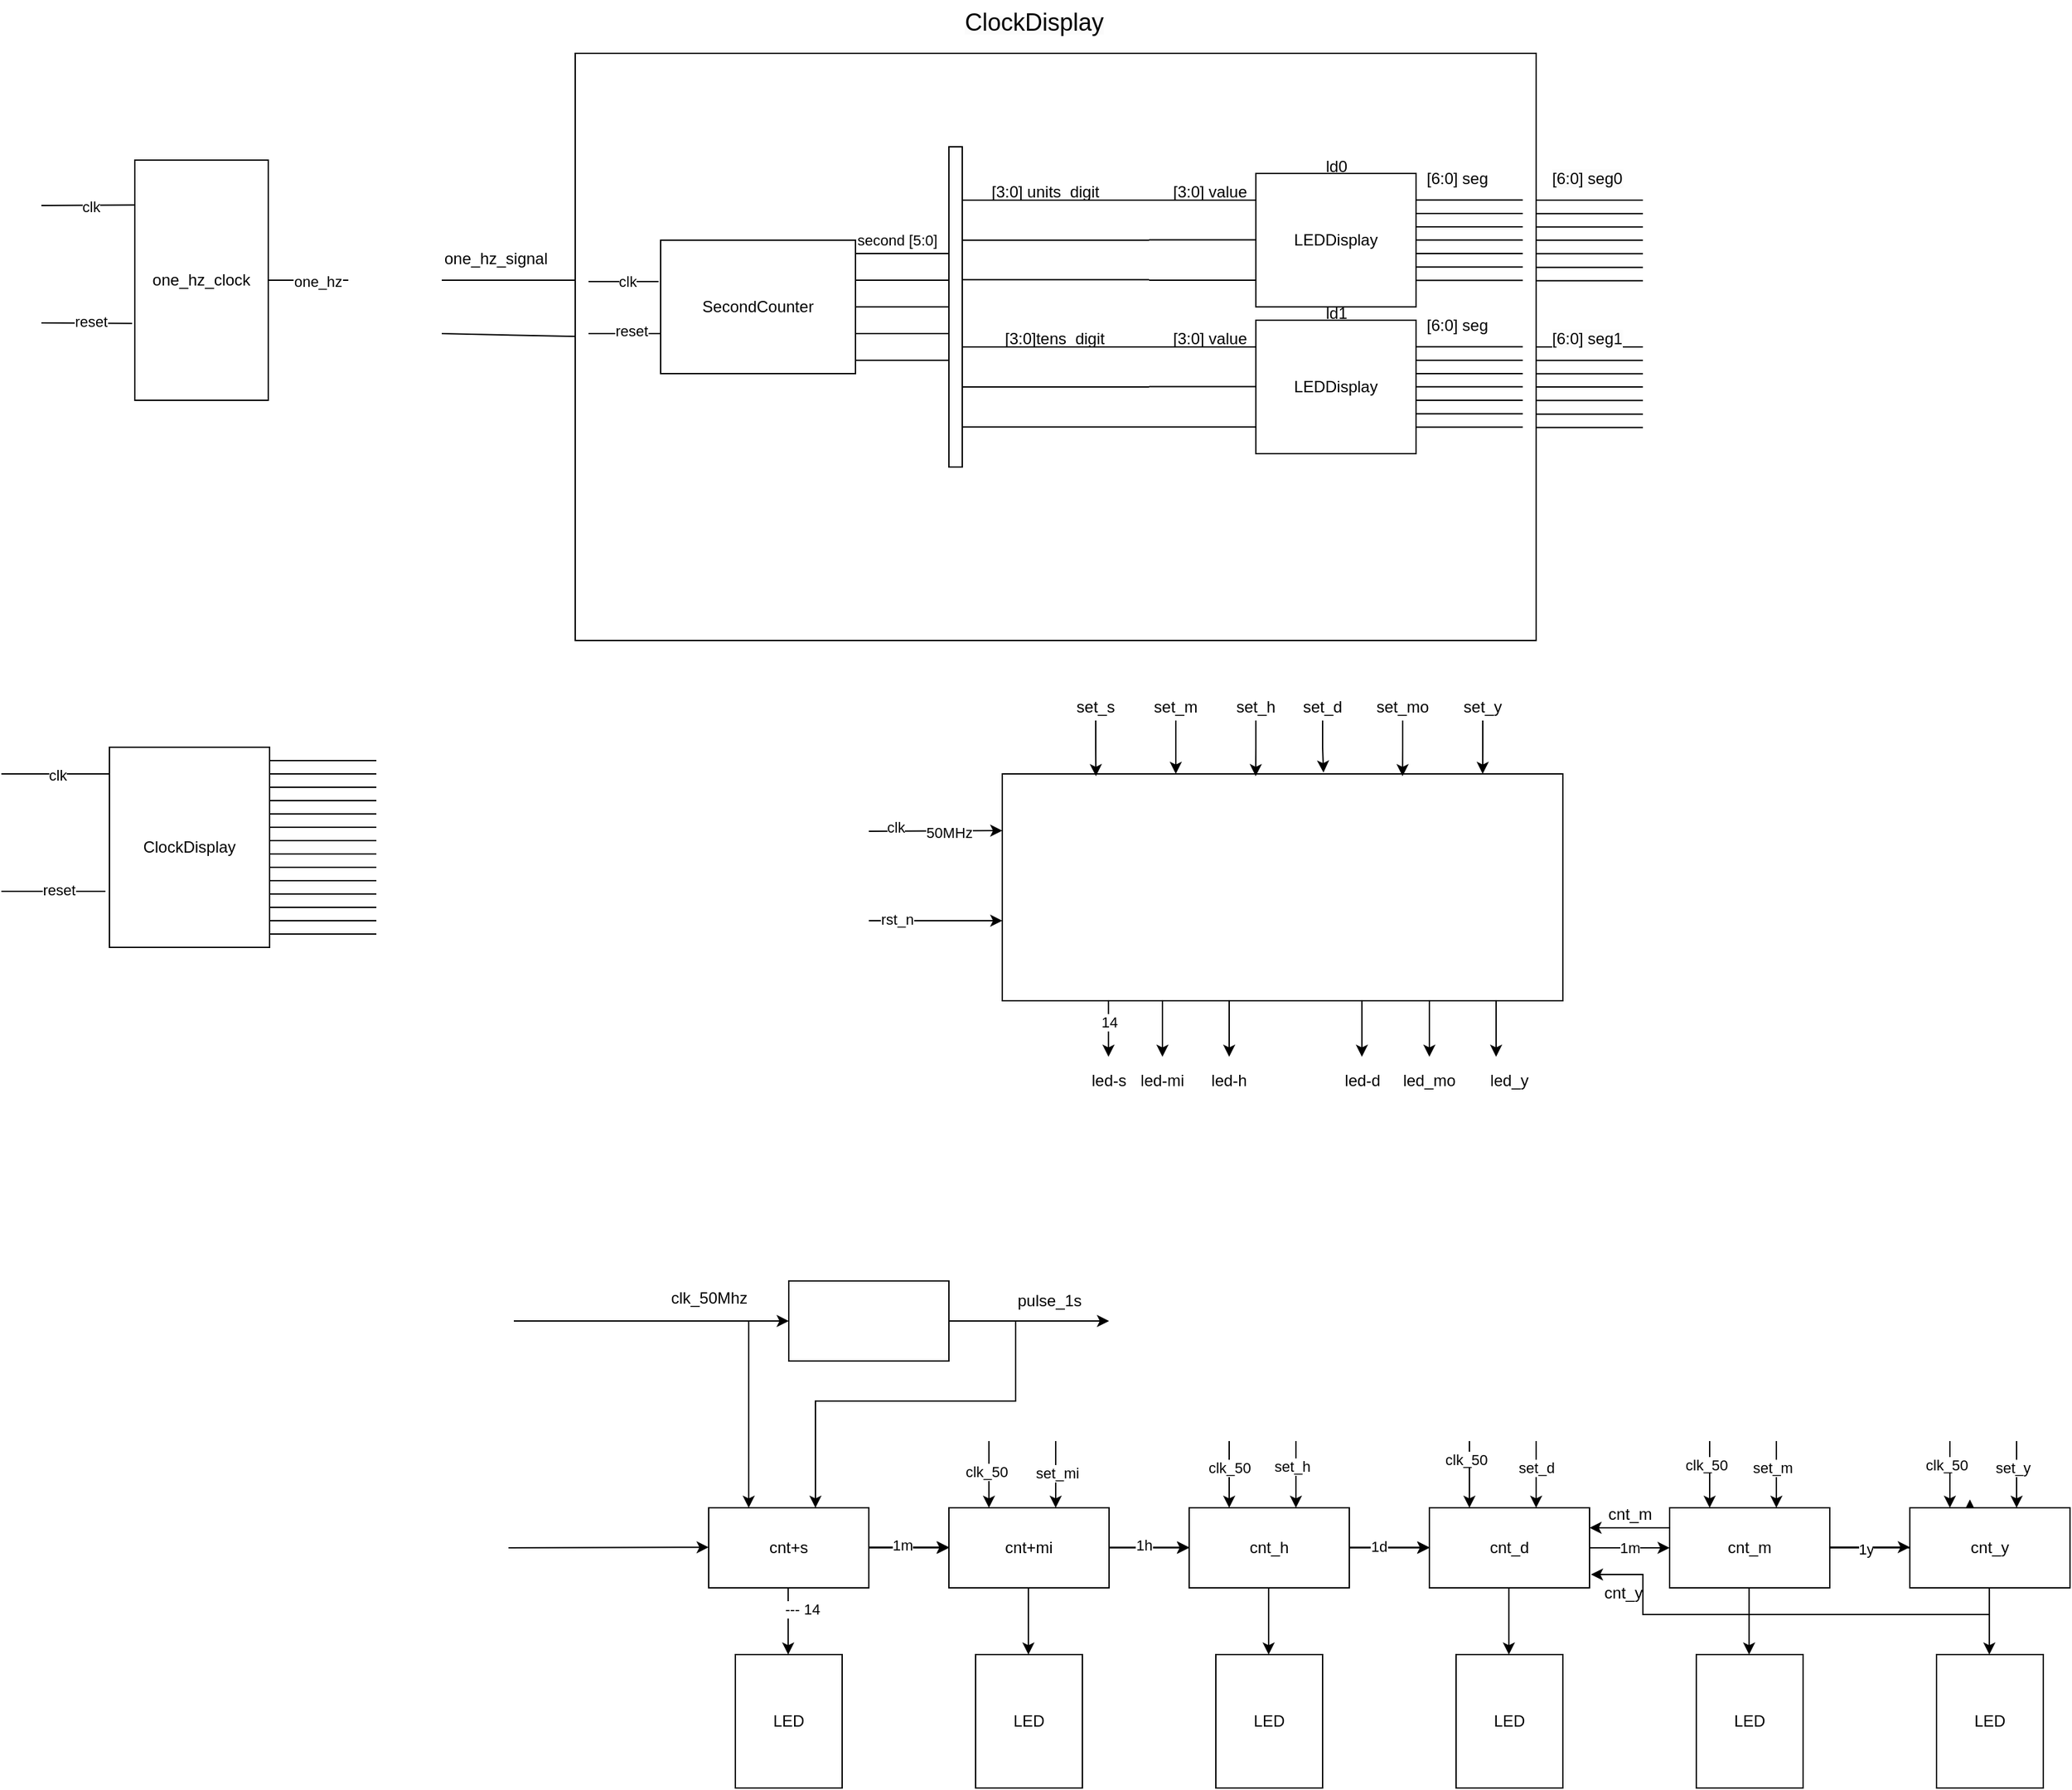 <mxfile version="24.1.0" type="device">
  <diagram name="Trang-1" id="DxltD2LU3qDfpPxsiIN-">
    <mxGraphModel dx="1358" dy="1718" grid="1" gridSize="10" guides="1" tooltips="1" connect="1" arrows="1" fold="1" page="1" pageScale="1" pageWidth="827" pageHeight="1169" math="0" shadow="0">
      <root>
        <mxCell id="0" />
        <mxCell id="1" parent="0" />
        <mxCell id="zRdSRRgx5TJkw4UGBA8N-30" value="" style="endArrow=none;html=1;rounded=0;" parent="1" edge="1">
          <mxGeometry width="50" height="50" relative="1" as="geometry">
            <mxPoint x="360" y="200" as="sourcePoint" />
            <mxPoint x="470" y="200" as="targetPoint" />
          </mxGeometry>
        </mxCell>
        <mxCell id="zRdSRRgx5TJkw4UGBA8N-59" value="" style="group" parent="1" vertex="1" connectable="0">
          <mxGeometry x="30" y="550" width="281" height="150" as="geometry" />
        </mxCell>
        <mxCell id="zRdSRRgx5TJkw4UGBA8N-33" value="ClockDisplay" style="rounded=0;whiteSpace=wrap;html=1;" parent="zRdSRRgx5TJkw4UGBA8N-59" vertex="1">
          <mxGeometry x="81" width="120" height="150" as="geometry" />
        </mxCell>
        <mxCell id="zRdSRRgx5TJkw4UGBA8N-34" value="" style="endArrow=none;html=1;rounded=0;entryX=0.012;entryY=0.187;entryDx=0;entryDy=0;entryPerimeter=0;" parent="zRdSRRgx5TJkw4UGBA8N-59" edge="1">
          <mxGeometry width="50" height="50" relative="1" as="geometry">
            <mxPoint y="20" as="sourcePoint" />
            <mxPoint x="81" y="20" as="targetPoint" />
          </mxGeometry>
        </mxCell>
        <mxCell id="zRdSRRgx5TJkw4UGBA8N-35" value="clk" style="edgeLabel;html=1;align=center;verticalAlign=middle;resizable=0;points=[];" parent="zRdSRRgx5TJkw4UGBA8N-34" vertex="1" connectable="0">
          <mxGeometry x="0.022" y="-1" relative="1" as="geometry">
            <mxPoint as="offset" />
          </mxGeometry>
        </mxCell>
        <mxCell id="zRdSRRgx5TJkw4UGBA8N-36" value="" style="endArrow=none;html=1;rounded=0;entryX=-0.02;entryY=0.68;entryDx=0;entryDy=0;entryPerimeter=0;" parent="zRdSRRgx5TJkw4UGBA8N-59" edge="1">
          <mxGeometry width="50" height="50" relative="1" as="geometry">
            <mxPoint y="108" as="sourcePoint" />
            <mxPoint x="78" y="108" as="targetPoint" />
          </mxGeometry>
        </mxCell>
        <mxCell id="zRdSRRgx5TJkw4UGBA8N-37" value="reset" style="edgeLabel;html=1;align=center;verticalAlign=middle;resizable=0;points=[];" parent="zRdSRRgx5TJkw4UGBA8N-36" vertex="1" connectable="0">
          <mxGeometry x="0.085" y="1" relative="1" as="geometry">
            <mxPoint as="offset" />
          </mxGeometry>
        </mxCell>
        <mxCell id="zRdSRRgx5TJkw4UGBA8N-42" value="" style="endArrow=none;html=1;rounded=0;" parent="zRdSRRgx5TJkw4UGBA8N-59" edge="1">
          <mxGeometry width="50" height="50" relative="1" as="geometry">
            <mxPoint x="201" y="10" as="sourcePoint" />
            <mxPoint x="281" y="10" as="targetPoint" />
          </mxGeometry>
        </mxCell>
        <mxCell id="zRdSRRgx5TJkw4UGBA8N-43" value="" style="endArrow=none;html=1;rounded=0;" parent="zRdSRRgx5TJkw4UGBA8N-59" edge="1">
          <mxGeometry width="50" height="50" relative="1" as="geometry">
            <mxPoint x="201" y="20" as="sourcePoint" />
            <mxPoint x="281" y="20" as="targetPoint" />
          </mxGeometry>
        </mxCell>
        <mxCell id="zRdSRRgx5TJkw4UGBA8N-44" value="" style="endArrow=none;html=1;rounded=0;" parent="zRdSRRgx5TJkw4UGBA8N-59" edge="1">
          <mxGeometry width="50" height="50" relative="1" as="geometry">
            <mxPoint x="201" y="30" as="sourcePoint" />
            <mxPoint x="281" y="30" as="targetPoint" />
          </mxGeometry>
        </mxCell>
        <mxCell id="zRdSRRgx5TJkw4UGBA8N-45" value="" style="endArrow=none;html=1;rounded=0;" parent="zRdSRRgx5TJkw4UGBA8N-59" edge="1">
          <mxGeometry width="50" height="50" relative="1" as="geometry">
            <mxPoint x="201" y="40" as="sourcePoint" />
            <mxPoint x="281" y="40" as="targetPoint" />
          </mxGeometry>
        </mxCell>
        <mxCell id="zRdSRRgx5TJkw4UGBA8N-49" value="" style="endArrow=none;html=1;rounded=0;" parent="zRdSRRgx5TJkw4UGBA8N-59" edge="1">
          <mxGeometry width="50" height="50" relative="1" as="geometry">
            <mxPoint x="201" y="50" as="sourcePoint" />
            <mxPoint x="281" y="50" as="targetPoint" />
          </mxGeometry>
        </mxCell>
        <mxCell id="zRdSRRgx5TJkw4UGBA8N-50" value="" style="endArrow=none;html=1;rounded=0;" parent="zRdSRRgx5TJkw4UGBA8N-59" edge="1">
          <mxGeometry width="50" height="50" relative="1" as="geometry">
            <mxPoint x="201" y="60" as="sourcePoint" />
            <mxPoint x="281" y="60" as="targetPoint" />
          </mxGeometry>
        </mxCell>
        <mxCell id="zRdSRRgx5TJkw4UGBA8N-51" value="" style="endArrow=none;html=1;rounded=0;" parent="zRdSRRgx5TJkw4UGBA8N-59" edge="1">
          <mxGeometry width="50" height="50" relative="1" as="geometry">
            <mxPoint x="201" y="70" as="sourcePoint" />
            <mxPoint x="281" y="70" as="targetPoint" />
          </mxGeometry>
        </mxCell>
        <mxCell id="zRdSRRgx5TJkw4UGBA8N-52" value="" style="endArrow=none;html=1;rounded=0;" parent="zRdSRRgx5TJkw4UGBA8N-59" edge="1">
          <mxGeometry width="50" height="50" relative="1" as="geometry">
            <mxPoint x="201" y="80" as="sourcePoint" />
            <mxPoint x="281" y="80" as="targetPoint" />
          </mxGeometry>
        </mxCell>
        <mxCell id="zRdSRRgx5TJkw4UGBA8N-53" value="" style="endArrow=none;html=1;rounded=0;" parent="zRdSRRgx5TJkw4UGBA8N-59" edge="1">
          <mxGeometry width="50" height="50" relative="1" as="geometry">
            <mxPoint x="201" y="90" as="sourcePoint" />
            <mxPoint x="281" y="90" as="targetPoint" />
          </mxGeometry>
        </mxCell>
        <mxCell id="zRdSRRgx5TJkw4UGBA8N-54" value="" style="endArrow=none;html=1;rounded=0;" parent="zRdSRRgx5TJkw4UGBA8N-59" edge="1">
          <mxGeometry width="50" height="50" relative="1" as="geometry">
            <mxPoint x="201" y="100" as="sourcePoint" />
            <mxPoint x="281" y="100" as="targetPoint" />
          </mxGeometry>
        </mxCell>
        <mxCell id="zRdSRRgx5TJkw4UGBA8N-55" value="" style="endArrow=none;html=1;rounded=0;" parent="zRdSRRgx5TJkw4UGBA8N-59" edge="1">
          <mxGeometry width="50" height="50" relative="1" as="geometry">
            <mxPoint x="201" y="110" as="sourcePoint" />
            <mxPoint x="281" y="110" as="targetPoint" />
          </mxGeometry>
        </mxCell>
        <mxCell id="zRdSRRgx5TJkw4UGBA8N-56" value="" style="endArrow=none;html=1;rounded=0;" parent="zRdSRRgx5TJkw4UGBA8N-59" edge="1">
          <mxGeometry width="50" height="50" relative="1" as="geometry">
            <mxPoint x="201" y="120" as="sourcePoint" />
            <mxPoint x="281" y="120" as="targetPoint" />
          </mxGeometry>
        </mxCell>
        <mxCell id="zRdSRRgx5TJkw4UGBA8N-57" value="" style="endArrow=none;html=1;rounded=0;" parent="zRdSRRgx5TJkw4UGBA8N-59" edge="1">
          <mxGeometry width="50" height="50" relative="1" as="geometry">
            <mxPoint x="201" y="130" as="sourcePoint" />
            <mxPoint x="281" y="130" as="targetPoint" />
          </mxGeometry>
        </mxCell>
        <mxCell id="zRdSRRgx5TJkw4UGBA8N-58" value="" style="endArrow=none;html=1;rounded=0;" parent="zRdSRRgx5TJkw4UGBA8N-59" edge="1">
          <mxGeometry width="50" height="50" relative="1" as="geometry">
            <mxPoint x="201" y="140" as="sourcePoint" />
            <mxPoint x="281" y="140" as="targetPoint" />
          </mxGeometry>
        </mxCell>
        <mxCell id="zRdSRRgx5TJkw4UGBA8N-107" value="" style="group" parent="1" vertex="1" connectable="0">
          <mxGeometry x="460" y="-10" width="800" height="480" as="geometry" />
        </mxCell>
        <mxCell id="zRdSRRgx5TJkw4UGBA8N-89" value="" style="rounded=0;whiteSpace=wrap;html=1;" parent="zRdSRRgx5TJkw4UGBA8N-107" vertex="1">
          <mxGeometry y="40" width="720" height="440" as="geometry" />
        </mxCell>
        <mxCell id="zRdSRRgx5TJkw4UGBA8N-90" value="" style="endArrow=none;html=1;rounded=0;" parent="zRdSRRgx5TJkw4UGBA8N-107" edge="1">
          <mxGeometry width="50" height="50" relative="1" as="geometry">
            <mxPoint x="720" y="150" as="sourcePoint" />
            <mxPoint x="800" y="150" as="targetPoint" />
          </mxGeometry>
        </mxCell>
        <mxCell id="zRdSRRgx5TJkw4UGBA8N-91" value="" style="endArrow=none;html=1;rounded=0;" parent="zRdSRRgx5TJkw4UGBA8N-107" edge="1">
          <mxGeometry width="50" height="50" relative="1" as="geometry">
            <mxPoint x="720" y="160.17" as="sourcePoint" />
            <mxPoint x="800" y="160.17" as="targetPoint" />
            <Array as="points">
              <mxPoint x="780" y="160.17" />
            </Array>
          </mxGeometry>
        </mxCell>
        <mxCell id="zRdSRRgx5TJkw4UGBA8N-92" value="" style="endArrow=none;html=1;rounded=0;" parent="zRdSRRgx5TJkw4UGBA8N-107" edge="1">
          <mxGeometry width="50" height="50" relative="1" as="geometry">
            <mxPoint x="720" y="170.17" as="sourcePoint" />
            <mxPoint x="800" y="170.17" as="targetPoint" />
          </mxGeometry>
        </mxCell>
        <mxCell id="zRdSRRgx5TJkw4UGBA8N-93" value="" style="endArrow=none;html=1;rounded=0;" parent="zRdSRRgx5TJkw4UGBA8N-107" edge="1">
          <mxGeometry width="50" height="50" relative="1" as="geometry">
            <mxPoint x="720" y="180.0" as="sourcePoint" />
            <mxPoint x="800" y="180.0" as="targetPoint" />
          </mxGeometry>
        </mxCell>
        <mxCell id="zRdSRRgx5TJkw4UGBA8N-94" value="" style="endArrow=none;html=1;rounded=0;" parent="zRdSRRgx5TJkw4UGBA8N-107" edge="1">
          <mxGeometry width="50" height="50" relative="1" as="geometry">
            <mxPoint x="720" y="190.17" as="sourcePoint" />
            <mxPoint x="800" y="190.17" as="targetPoint" />
          </mxGeometry>
        </mxCell>
        <mxCell id="zRdSRRgx5TJkw4UGBA8N-95" value="" style="endArrow=none;html=1;rounded=0;" parent="zRdSRRgx5TJkw4UGBA8N-107" edge="1">
          <mxGeometry width="50" height="50" relative="1" as="geometry">
            <mxPoint x="720" y="200.34" as="sourcePoint" />
            <mxPoint x="800" y="200.34" as="targetPoint" />
          </mxGeometry>
        </mxCell>
        <mxCell id="zRdSRRgx5TJkw4UGBA8N-96" value="" style="endArrow=none;html=1;rounded=0;" parent="zRdSRRgx5TJkw4UGBA8N-107" edge="1">
          <mxGeometry width="50" height="50" relative="1" as="geometry">
            <mxPoint x="720" y="210.34" as="sourcePoint" />
            <mxPoint x="800" y="210.34" as="targetPoint" />
          </mxGeometry>
        </mxCell>
        <mxCell id="zRdSRRgx5TJkw4UGBA8N-97" value="" style="endArrow=none;html=1;rounded=0;" parent="zRdSRRgx5TJkw4UGBA8N-107" edge="1">
          <mxGeometry width="50" height="50" relative="1" as="geometry">
            <mxPoint x="720" y="260" as="sourcePoint" />
            <mxPoint x="800" y="260" as="targetPoint" />
          </mxGeometry>
        </mxCell>
        <mxCell id="zRdSRRgx5TJkw4UGBA8N-98" value="" style="endArrow=none;html=1;rounded=0;" parent="zRdSRRgx5TJkw4UGBA8N-107" edge="1">
          <mxGeometry width="50" height="50" relative="1" as="geometry">
            <mxPoint x="720" y="270.17" as="sourcePoint" />
            <mxPoint x="800" y="270.17" as="targetPoint" />
            <Array as="points">
              <mxPoint x="780" y="270.17" />
            </Array>
          </mxGeometry>
        </mxCell>
        <mxCell id="zRdSRRgx5TJkw4UGBA8N-99" value="" style="endArrow=none;html=1;rounded=0;" parent="zRdSRRgx5TJkw4UGBA8N-107" edge="1">
          <mxGeometry width="50" height="50" relative="1" as="geometry">
            <mxPoint x="720" y="280.17" as="sourcePoint" />
            <mxPoint x="800" y="280.17" as="targetPoint" />
          </mxGeometry>
        </mxCell>
        <mxCell id="zRdSRRgx5TJkw4UGBA8N-100" value="" style="endArrow=none;html=1;rounded=0;" parent="zRdSRRgx5TJkw4UGBA8N-107" edge="1">
          <mxGeometry width="50" height="50" relative="1" as="geometry">
            <mxPoint x="720" y="290" as="sourcePoint" />
            <mxPoint x="800" y="290" as="targetPoint" />
          </mxGeometry>
        </mxCell>
        <mxCell id="zRdSRRgx5TJkw4UGBA8N-101" value="" style="endArrow=none;html=1;rounded=0;" parent="zRdSRRgx5TJkw4UGBA8N-107" edge="1">
          <mxGeometry width="50" height="50" relative="1" as="geometry">
            <mxPoint x="720" y="300.17" as="sourcePoint" />
            <mxPoint x="800" y="300.17" as="targetPoint" />
          </mxGeometry>
        </mxCell>
        <mxCell id="zRdSRRgx5TJkw4UGBA8N-102" value="" style="endArrow=none;html=1;rounded=0;" parent="zRdSRRgx5TJkw4UGBA8N-107" edge="1">
          <mxGeometry width="50" height="50" relative="1" as="geometry">
            <mxPoint x="720" y="310.34" as="sourcePoint" />
            <mxPoint x="800" y="310.34" as="targetPoint" />
          </mxGeometry>
        </mxCell>
        <mxCell id="zRdSRRgx5TJkw4UGBA8N-103" value="" style="endArrow=none;html=1;rounded=0;" parent="zRdSRRgx5TJkw4UGBA8N-107" edge="1">
          <mxGeometry width="50" height="50" relative="1" as="geometry">
            <mxPoint x="720" y="320.34" as="sourcePoint" />
            <mxPoint x="800" y="320.34" as="targetPoint" />
          </mxGeometry>
        </mxCell>
        <mxCell id="zRdSRRgx5TJkw4UGBA8N-104" value="&lt;span style=&quot;color: rgb(0, 0, 0); font-family: Helvetica; font-style: normal; font-variant-ligatures: normal; font-variant-caps: normal; font-weight: 400; letter-spacing: normal; orphans: 2; text-align: center; text-indent: 0px; text-transform: none; widows: 2; word-spacing: 0px; -webkit-text-stroke-width: 0px; white-space: normal; background-color: rgb(251, 251, 251); text-decoration-thickness: initial; text-decoration-style: initial; text-decoration-color: initial; float: none; display: inline !important;&quot;&gt;&lt;font style=&quot;font-size: 18px;&quot;&gt;ClockDisplay&lt;/font&gt;&lt;/span&gt;" style="text;whiteSpace=wrap;html=1;" parent="zRdSRRgx5TJkw4UGBA8N-107" vertex="1">
          <mxGeometry x="290" width="100" height="40" as="geometry" />
        </mxCell>
        <mxCell id="zRdSRRgx5TJkw4UGBA8N-162" value="&lt;span style=&quot;color: rgb(0, 0, 0); font-family: Helvetica; font-size: 12px; font-style: normal; font-variant-ligatures: normal; font-variant-caps: normal; font-weight: 400; letter-spacing: normal; orphans: 2; text-align: left; text-indent: 0px; text-transform: none; widows: 2; word-spacing: 0px; -webkit-text-stroke-width: 0px; white-space: normal; background-color: rgb(251, 251, 251); text-decoration-thickness: initial; text-decoration-style: initial; text-decoration-color: initial; display: inline !important; float: none;&quot;&gt;[6:0] seg0&lt;/span&gt;" style="text;whiteSpace=wrap;html=1;" parent="zRdSRRgx5TJkw4UGBA8N-107" vertex="1">
          <mxGeometry x="730" y="120" width="60" height="40" as="geometry" />
        </mxCell>
        <mxCell id="zRdSRRgx5TJkw4UGBA8N-163" value="&lt;span style=&quot;color: rgb(0, 0, 0); font-family: Helvetica; font-size: 12px; font-style: normal; font-variant-ligatures: normal; font-variant-caps: normal; font-weight: 400; letter-spacing: normal; orphans: 2; text-align: left; text-indent: 0px; text-transform: none; widows: 2; word-spacing: 0px; -webkit-text-stroke-width: 0px; white-space: normal; background-color: rgb(251, 251, 251); text-decoration-thickness: initial; text-decoration-style: initial; text-decoration-color: initial; display: inline !important; float: none;&quot;&gt;[6:0] seg1&lt;/span&gt;" style="text;whiteSpace=wrap;html=1;" parent="zRdSRRgx5TJkw4UGBA8N-107" vertex="1">
          <mxGeometry x="730" y="240" width="60" height="40" as="geometry" />
        </mxCell>
        <mxCell id="zRdSRRgx5TJkw4UGBA8N-108" value="" style="group" parent="1" vertex="1" connectable="0">
          <mxGeometry x="490" y="100" width="690" height="240" as="geometry" />
        </mxCell>
        <mxCell id="zRdSRRgx5TJkw4UGBA8N-7" value="" style="group" parent="zRdSRRgx5TJkw4UGBA8N-108" vertex="1" connectable="0">
          <mxGeometry y="70" width="250" height="100" as="geometry" />
        </mxCell>
        <mxCell id="aHqsPg2e-8X55097epqV-10" value="" style="group" parent="zRdSRRgx5TJkw4UGBA8N-7" vertex="1" connectable="0">
          <mxGeometry width="180" height="100" as="geometry" />
        </mxCell>
        <mxCell id="aHqsPg2e-8X55097epqV-7" value="SecondCounter" style="rounded=0;whiteSpace=wrap;html=1;" parent="aHqsPg2e-8X55097epqV-10" vertex="1">
          <mxGeometry x="34" width="146" height="100" as="geometry" />
        </mxCell>
        <mxCell id="aHqsPg2e-8X55097epqV-9" value="" style="endArrow=none;html=1;rounded=0;entryX=-0.011;entryY=0.31;entryDx=0;entryDy=0;entryPerimeter=0;" parent="aHqsPg2e-8X55097epqV-10" target="aHqsPg2e-8X55097epqV-7" edge="1">
          <mxGeometry width="50" height="50" relative="1" as="geometry">
            <mxPoint x="-20" y="31" as="sourcePoint" />
            <mxPoint x="40" y="30" as="targetPoint" />
          </mxGeometry>
        </mxCell>
        <mxCell id="aHqsPg2e-8X55097epqV-20" value="clk" style="edgeLabel;html=1;align=center;verticalAlign=middle;resizable=0;points=[];" parent="aHqsPg2e-8X55097epqV-9" vertex="1" connectable="0">
          <mxGeometry x="0.106" relative="1" as="geometry">
            <mxPoint as="offset" />
          </mxGeometry>
        </mxCell>
        <mxCell id="zRdSRRgx5TJkw4UGBA8N-2" value="" style="endArrow=none;html=1;rounded=0;" parent="aHqsPg2e-8X55097epqV-10" edge="1">
          <mxGeometry width="50" height="50" relative="1" as="geometry">
            <mxPoint x="-20" y="70" as="sourcePoint" />
            <mxPoint x="34" y="70" as="targetPoint" />
          </mxGeometry>
        </mxCell>
        <mxCell id="zRdSRRgx5TJkw4UGBA8N-3" value="reset" style="edgeLabel;html=1;align=center;verticalAlign=middle;resizable=0;points=[];" parent="zRdSRRgx5TJkw4UGBA8N-2" vertex="1" connectable="0">
          <mxGeometry x="0.134" y="2" relative="1" as="geometry">
            <mxPoint x="1" as="offset" />
          </mxGeometry>
        </mxCell>
        <mxCell id="zRdSRRgx5TJkw4UGBA8N-5" value="" style="endArrow=none;html=1;rounded=0;exitX=1;exitY=0.5;exitDx=0;exitDy=0;" parent="zRdSRRgx5TJkw4UGBA8N-7" source="aHqsPg2e-8X55097epqV-7" edge="1">
          <mxGeometry width="50" height="50" relative="1" as="geometry">
            <mxPoint x="-20" y="60" as="sourcePoint" />
            <mxPoint x="250" y="50" as="targetPoint" />
          </mxGeometry>
        </mxCell>
        <mxCell id="zRdSRRgx5TJkw4UGBA8N-6" value="second [5:0]" style="edgeLabel;html=1;align=center;verticalAlign=middle;resizable=0;points=[];" parent="zRdSRRgx5TJkw4UGBA8N-5" vertex="1" connectable="0">
          <mxGeometry x="0.072" y="2" relative="1" as="geometry">
            <mxPoint x="-7" y="-48" as="offset" />
          </mxGeometry>
        </mxCell>
        <mxCell id="zRdSRRgx5TJkw4UGBA8N-11" value="" style="endArrow=none;html=1;rounded=0;exitX=1;exitY=0.5;exitDx=0;exitDy=0;" parent="zRdSRRgx5TJkw4UGBA8N-7" edge="1">
          <mxGeometry width="50" height="50" relative="1" as="geometry">
            <mxPoint x="180" y="70" as="sourcePoint" />
            <mxPoint x="250" y="70" as="targetPoint" />
          </mxGeometry>
        </mxCell>
        <mxCell id="zRdSRRgx5TJkw4UGBA8N-13" value="" style="endArrow=none;html=1;rounded=0;exitX=1;exitY=0.5;exitDx=0;exitDy=0;" parent="zRdSRRgx5TJkw4UGBA8N-7" edge="1">
          <mxGeometry width="50" height="50" relative="1" as="geometry">
            <mxPoint x="180" y="30" as="sourcePoint" />
            <mxPoint x="250" y="30" as="targetPoint" />
          </mxGeometry>
        </mxCell>
        <mxCell id="zRdSRRgx5TJkw4UGBA8N-17" value="" style="endArrow=none;html=1;rounded=0;exitX=1;exitY=0.5;exitDx=0;exitDy=0;" parent="zRdSRRgx5TJkw4UGBA8N-7" edge="1">
          <mxGeometry width="50" height="50" relative="1" as="geometry">
            <mxPoint x="180" y="90" as="sourcePoint" />
            <mxPoint x="250" y="90" as="targetPoint" />
          </mxGeometry>
        </mxCell>
        <mxCell id="zRdSRRgx5TJkw4UGBA8N-15" value="" style="endArrow=none;html=1;rounded=0;exitX=1;exitY=0.5;exitDx=0;exitDy=0;" parent="zRdSRRgx5TJkw4UGBA8N-7" edge="1">
          <mxGeometry width="50" height="50" relative="1" as="geometry">
            <mxPoint x="180" y="10" as="sourcePoint" />
            <mxPoint x="250" y="10" as="targetPoint" />
          </mxGeometry>
        </mxCell>
        <mxCell id="zRdSRRgx5TJkw4UGBA8N-61" value="[3:0] units_digit" style="text;whiteSpace=wrap;" parent="zRdSRRgx5TJkw4UGBA8N-108" vertex="1">
          <mxGeometry x="280" y="20" width="90" height="40" as="geometry" />
        </mxCell>
        <mxCell id="zRdSRRgx5TJkw4UGBA8N-62" value="[3:0]tens_digit" style="text;whiteSpace=wrap;" parent="zRdSRRgx5TJkw4UGBA8N-108" vertex="1">
          <mxGeometry x="290" y="130" width="80" height="40" as="geometry" />
        </mxCell>
        <mxCell id="zRdSRRgx5TJkw4UGBA8N-63" value="" style="endArrow=none;html=1;rounded=0;" parent="zRdSRRgx5TJkw4UGBA8N-108" edge="1">
          <mxGeometry width="50" height="50" relative="1" as="geometry">
            <mxPoint x="400" y="99.58" as="sourcePoint" />
            <mxPoint x="260" y="99.58" as="targetPoint" />
          </mxGeometry>
        </mxCell>
        <mxCell id="zRdSRRgx5TJkw4UGBA8N-64" value="" style="rounded=0;whiteSpace=wrap;html=1;" parent="zRdSRRgx5TJkw4UGBA8N-108" vertex="1">
          <mxGeometry x="250" width="10" height="240" as="geometry" />
        </mxCell>
        <mxCell id="zRdSRRgx5TJkw4UGBA8N-65" value="" style="endArrow=none;html=1;rounded=0;" parent="zRdSRRgx5TJkw4UGBA8N-108" edge="1">
          <mxGeometry width="50" height="50" relative="1" as="geometry">
            <mxPoint x="400" y="150" as="sourcePoint" />
            <mxPoint x="260" y="150" as="targetPoint" />
          </mxGeometry>
        </mxCell>
        <mxCell id="zRdSRRgx5TJkw4UGBA8N-66" value="" style="group" parent="zRdSRRgx5TJkw4UGBA8N-108" vertex="1" connectable="0">
          <mxGeometry x="400" y="10" width="290" height="110" as="geometry" />
        </mxCell>
        <mxCell id="zRdSRRgx5TJkw4UGBA8N-67" value="LEDDisplay" style="rounded=0;whiteSpace=wrap;html=1;" parent="zRdSRRgx5TJkw4UGBA8N-66" vertex="1">
          <mxGeometry x="80" y="10" width="120" height="100" as="geometry" />
        </mxCell>
        <mxCell id="zRdSRRgx5TJkw4UGBA8N-68" value="[3:0] value" style="text;whiteSpace=wrap;" parent="zRdSRRgx5TJkw4UGBA8N-66" vertex="1">
          <mxGeometry x="16" y="10" width="90" height="40" as="geometry" />
        </mxCell>
        <mxCell id="zRdSRRgx5TJkw4UGBA8N-69" value="" style="endArrow=none;html=1;rounded=0;" parent="zRdSRRgx5TJkw4UGBA8N-66" edge="1">
          <mxGeometry width="50" height="50" relative="1" as="geometry">
            <mxPoint y="30" as="sourcePoint" />
            <mxPoint x="80" y="30" as="targetPoint" />
          </mxGeometry>
        </mxCell>
        <mxCell id="zRdSRRgx5TJkw4UGBA8N-70" value="" style="endArrow=none;html=1;rounded=0;" parent="zRdSRRgx5TJkw4UGBA8N-66" edge="1">
          <mxGeometry width="50" height="50" relative="1" as="geometry">
            <mxPoint y="59.75" as="sourcePoint" />
            <mxPoint x="80" y="59.75" as="targetPoint" />
          </mxGeometry>
        </mxCell>
        <mxCell id="zRdSRRgx5TJkw4UGBA8N-71" value="" style="endArrow=none;html=1;rounded=0;" parent="zRdSRRgx5TJkw4UGBA8N-66" edge="1">
          <mxGeometry width="50" height="50" relative="1" as="geometry">
            <mxPoint y="90" as="sourcePoint" />
            <mxPoint x="80" y="90" as="targetPoint" />
          </mxGeometry>
        </mxCell>
        <mxCell id="zRdSRRgx5TJkw4UGBA8N-72" value="" style="endArrow=none;html=1;rounded=0;" parent="zRdSRRgx5TJkw4UGBA8N-66" edge="1">
          <mxGeometry width="50" height="50" relative="1" as="geometry">
            <mxPoint x="200" y="29.83" as="sourcePoint" />
            <mxPoint x="280" y="29.83" as="targetPoint" />
          </mxGeometry>
        </mxCell>
        <mxCell id="zRdSRRgx5TJkw4UGBA8N-73" value="" style="endArrow=none;html=1;rounded=0;" parent="zRdSRRgx5TJkw4UGBA8N-66" edge="1">
          <mxGeometry width="50" height="50" relative="1" as="geometry">
            <mxPoint x="200" y="40" as="sourcePoint" />
            <mxPoint x="280" y="40" as="targetPoint" />
            <Array as="points">
              <mxPoint x="260" y="40" />
            </Array>
          </mxGeometry>
        </mxCell>
        <mxCell id="zRdSRRgx5TJkw4UGBA8N-74" value="" style="endArrow=none;html=1;rounded=0;" parent="zRdSRRgx5TJkw4UGBA8N-66" edge="1">
          <mxGeometry width="50" height="50" relative="1" as="geometry">
            <mxPoint x="200" y="50" as="sourcePoint" />
            <mxPoint x="280" y="50" as="targetPoint" />
          </mxGeometry>
        </mxCell>
        <mxCell id="zRdSRRgx5TJkw4UGBA8N-75" value="" style="endArrow=none;html=1;rounded=0;" parent="zRdSRRgx5TJkw4UGBA8N-66" edge="1">
          <mxGeometry width="50" height="50" relative="1" as="geometry">
            <mxPoint x="200" y="59.83" as="sourcePoint" />
            <mxPoint x="280" y="59.83" as="targetPoint" />
          </mxGeometry>
        </mxCell>
        <mxCell id="zRdSRRgx5TJkw4UGBA8N-76" value="" style="endArrow=none;html=1;rounded=0;" parent="zRdSRRgx5TJkw4UGBA8N-66" edge="1">
          <mxGeometry width="50" height="50" relative="1" as="geometry">
            <mxPoint x="200" y="70" as="sourcePoint" />
            <mxPoint x="280" y="70" as="targetPoint" />
          </mxGeometry>
        </mxCell>
        <mxCell id="zRdSRRgx5TJkw4UGBA8N-77" value="" style="endArrow=none;html=1;rounded=0;" parent="zRdSRRgx5TJkw4UGBA8N-66" edge="1">
          <mxGeometry width="50" height="50" relative="1" as="geometry">
            <mxPoint x="200" y="80.17" as="sourcePoint" />
            <mxPoint x="280" y="80.17" as="targetPoint" />
          </mxGeometry>
        </mxCell>
        <mxCell id="zRdSRRgx5TJkw4UGBA8N-78" value="" style="endArrow=none;html=1;rounded=0;" parent="zRdSRRgx5TJkw4UGBA8N-66" edge="1">
          <mxGeometry width="50" height="50" relative="1" as="geometry">
            <mxPoint x="200" y="90.17" as="sourcePoint" />
            <mxPoint x="280" y="90.17" as="targetPoint" />
          </mxGeometry>
        </mxCell>
        <mxCell id="zRdSRRgx5TJkw4UGBA8N-79" value="[6:0] seg" style="text;whiteSpace=wrap;" parent="zRdSRRgx5TJkw4UGBA8N-66" vertex="1">
          <mxGeometry x="206" width="84" height="20" as="geometry" />
        </mxCell>
        <mxCell id="zRdSRRgx5TJkw4UGBA8N-81" value="ld0" style="text;html=1;align=center;verticalAlign=middle;resizable=0;points=[];autosize=1;strokeColor=none;fillColor=none;" parent="zRdSRRgx5TJkw4UGBA8N-66" vertex="1">
          <mxGeometry x="120" y="-10" width="40" height="30" as="geometry" />
        </mxCell>
        <mxCell id="zRdSRRgx5TJkw4UGBA8N-82" value="" style="group" parent="zRdSRRgx5TJkw4UGBA8N-108" vertex="1" connectable="0">
          <mxGeometry x="400" y="110" width="280" height="120" as="geometry" />
        </mxCell>
        <mxCell id="zRdSRRgx5TJkw4UGBA8N-8" value="LEDDisplay" style="rounded=0;whiteSpace=wrap;html=1;" parent="zRdSRRgx5TJkw4UGBA8N-82" vertex="1">
          <mxGeometry x="80" y="20" width="120" height="100" as="geometry" />
        </mxCell>
        <mxCell id="zRdSRRgx5TJkw4UGBA8N-18" value="[3:0] value" style="text;whiteSpace=wrap;" parent="zRdSRRgx5TJkw4UGBA8N-82" vertex="1">
          <mxGeometry x="16" y="20" width="90" height="40" as="geometry" />
        </mxCell>
        <mxCell id="zRdSRRgx5TJkw4UGBA8N-19" value="" style="endArrow=none;html=1;rounded=0;" parent="zRdSRRgx5TJkw4UGBA8N-82" edge="1">
          <mxGeometry width="50" height="50" relative="1" as="geometry">
            <mxPoint y="40" as="sourcePoint" />
            <mxPoint x="80" y="40" as="targetPoint" />
          </mxGeometry>
        </mxCell>
        <mxCell id="zRdSRRgx5TJkw4UGBA8N-20" value="" style="endArrow=none;html=1;rounded=0;" parent="zRdSRRgx5TJkw4UGBA8N-82" edge="1">
          <mxGeometry width="50" height="50" relative="1" as="geometry">
            <mxPoint y="69.75" as="sourcePoint" />
            <mxPoint x="80" y="69.75" as="targetPoint" />
          </mxGeometry>
        </mxCell>
        <mxCell id="zRdSRRgx5TJkw4UGBA8N-21" value="" style="endArrow=none;html=1;rounded=0;" parent="zRdSRRgx5TJkw4UGBA8N-82" edge="1">
          <mxGeometry width="50" height="50" relative="1" as="geometry">
            <mxPoint y="100" as="sourcePoint" />
            <mxPoint x="80" y="100" as="targetPoint" />
          </mxGeometry>
        </mxCell>
        <mxCell id="zRdSRRgx5TJkw4UGBA8N-22" value="" style="endArrow=none;html=1;rounded=0;" parent="zRdSRRgx5TJkw4UGBA8N-82" edge="1">
          <mxGeometry width="50" height="50" relative="1" as="geometry">
            <mxPoint x="200" y="39.83" as="sourcePoint" />
            <mxPoint x="280" y="39.83" as="targetPoint" />
          </mxGeometry>
        </mxCell>
        <mxCell id="zRdSRRgx5TJkw4UGBA8N-23" value="" style="endArrow=none;html=1;rounded=0;" parent="zRdSRRgx5TJkw4UGBA8N-82" edge="1">
          <mxGeometry width="50" height="50" relative="1" as="geometry">
            <mxPoint x="200" y="50" as="sourcePoint" />
            <mxPoint x="280" y="50" as="targetPoint" />
            <Array as="points">
              <mxPoint x="260" y="50" />
            </Array>
          </mxGeometry>
        </mxCell>
        <mxCell id="zRdSRRgx5TJkw4UGBA8N-24" value="" style="endArrow=none;html=1;rounded=0;" parent="zRdSRRgx5TJkw4UGBA8N-82" edge="1">
          <mxGeometry width="50" height="50" relative="1" as="geometry">
            <mxPoint x="200" y="60" as="sourcePoint" />
            <mxPoint x="280" y="60" as="targetPoint" />
          </mxGeometry>
        </mxCell>
        <mxCell id="zRdSRRgx5TJkw4UGBA8N-25" value="" style="endArrow=none;html=1;rounded=0;" parent="zRdSRRgx5TJkw4UGBA8N-82" edge="1">
          <mxGeometry width="50" height="50" relative="1" as="geometry">
            <mxPoint x="200" y="69.83" as="sourcePoint" />
            <mxPoint x="280" y="69.83" as="targetPoint" />
          </mxGeometry>
        </mxCell>
        <mxCell id="zRdSRRgx5TJkw4UGBA8N-26" value="" style="endArrow=none;html=1;rounded=0;" parent="zRdSRRgx5TJkw4UGBA8N-82" edge="1">
          <mxGeometry width="50" height="50" relative="1" as="geometry">
            <mxPoint x="200" y="80" as="sourcePoint" />
            <mxPoint x="280" y="80" as="targetPoint" />
          </mxGeometry>
        </mxCell>
        <mxCell id="zRdSRRgx5TJkw4UGBA8N-27" value="" style="endArrow=none;html=1;rounded=0;" parent="zRdSRRgx5TJkw4UGBA8N-82" edge="1">
          <mxGeometry width="50" height="50" relative="1" as="geometry">
            <mxPoint x="200" y="90.17" as="sourcePoint" />
            <mxPoint x="280" y="90.17" as="targetPoint" />
          </mxGeometry>
        </mxCell>
        <mxCell id="zRdSRRgx5TJkw4UGBA8N-28" value="" style="endArrow=none;html=1;rounded=0;" parent="zRdSRRgx5TJkw4UGBA8N-82" edge="1">
          <mxGeometry width="50" height="50" relative="1" as="geometry">
            <mxPoint x="200" y="100.17" as="sourcePoint" />
            <mxPoint x="280" y="100.17" as="targetPoint" />
          </mxGeometry>
        </mxCell>
        <mxCell id="zRdSRRgx5TJkw4UGBA8N-29" value="[6:0] seg" style="text;whiteSpace=wrap;" parent="zRdSRRgx5TJkw4UGBA8N-82" vertex="1">
          <mxGeometry x="206" y="10" width="50" height="20" as="geometry" />
        </mxCell>
        <mxCell id="zRdSRRgx5TJkw4UGBA8N-80" value="ld1" style="text;html=1;align=center;verticalAlign=middle;resizable=0;points=[];autosize=1;strokeColor=none;fillColor=none;" parent="zRdSRRgx5TJkw4UGBA8N-82" vertex="1">
          <mxGeometry x="120" width="40" height="30" as="geometry" />
        </mxCell>
        <mxCell id="zRdSRRgx5TJkw4UGBA8N-83" value="" style="endArrow=none;html=1;rounded=0;" parent="zRdSRRgx5TJkw4UGBA8N-108" edge="1">
          <mxGeometry width="50" height="50" relative="1" as="geometry">
            <mxPoint x="400" y="70" as="sourcePoint" />
            <mxPoint x="260" y="70" as="targetPoint" />
          </mxGeometry>
        </mxCell>
        <mxCell id="zRdSRRgx5TJkw4UGBA8N-84" value="" style="endArrow=none;html=1;rounded=0;" parent="zRdSRRgx5TJkw4UGBA8N-108" edge="1">
          <mxGeometry width="50" height="50" relative="1" as="geometry">
            <mxPoint x="400" y="40" as="sourcePoint" />
            <mxPoint x="260" y="40" as="targetPoint" />
          </mxGeometry>
        </mxCell>
        <mxCell id="zRdSRRgx5TJkw4UGBA8N-86" value="" style="endArrow=none;html=1;rounded=0;" parent="zRdSRRgx5TJkw4UGBA8N-108" edge="1">
          <mxGeometry width="50" height="50" relative="1" as="geometry">
            <mxPoint x="400" y="180" as="sourcePoint" />
            <mxPoint x="260" y="180" as="targetPoint" />
          </mxGeometry>
        </mxCell>
        <mxCell id="zRdSRRgx5TJkw4UGBA8N-87" value="" style="endArrow=none;html=1;rounded=0;" parent="zRdSRRgx5TJkw4UGBA8N-108" edge="1">
          <mxGeometry width="50" height="50" relative="1" as="geometry">
            <mxPoint x="400" y="210" as="sourcePoint" />
            <mxPoint x="260" y="210" as="targetPoint" />
          </mxGeometry>
        </mxCell>
        <mxCell id="zRdSRRgx5TJkw4UGBA8N-164" value="" style="endArrow=none;html=1;rounded=0;" parent="1" target="zRdSRRgx5TJkw4UGBA8N-89" edge="1">
          <mxGeometry width="50" height="50" relative="1" as="geometry">
            <mxPoint x="360" y="240" as="sourcePoint" />
            <mxPoint x="450" y="240" as="targetPoint" />
          </mxGeometry>
        </mxCell>
        <mxCell id="4rSFKoeS48wwhDx5gojY-1" value="one_hz_signal" style="text;whiteSpace=wrap;" parent="1" vertex="1">
          <mxGeometry x="360" y="170" width="110" height="40" as="geometry" />
        </mxCell>
        <mxCell id="4rSFKoeS48wwhDx5gojY-3" value="" style="group" parent="1" vertex="1" connectable="0">
          <mxGeometry x="60" y="110" width="230" height="180" as="geometry" />
        </mxCell>
        <mxCell id="aHqsPg2e-8X55097epqV-2" value="" style="endArrow=none;html=1;rounded=0;entryX=0.012;entryY=0.187;entryDx=0;entryDy=0;entryPerimeter=0;" parent="4rSFKoeS48wwhDx5gojY-3" target="aHqsPg2e-8X55097epqV-1" edge="1">
          <mxGeometry width="50" height="50" relative="1" as="geometry">
            <mxPoint y="34" as="sourcePoint" />
            <mxPoint x="50" y="30" as="targetPoint" />
          </mxGeometry>
        </mxCell>
        <mxCell id="aHqsPg2e-8X55097epqV-4" value="clk" style="edgeLabel;html=1;align=center;verticalAlign=middle;resizable=0;points=[];" parent="aHqsPg2e-8X55097epqV-2" vertex="1" connectable="0">
          <mxGeometry x="0.022" y="-1" relative="1" as="geometry">
            <mxPoint as="offset" />
          </mxGeometry>
        </mxCell>
        <mxCell id="aHqsPg2e-8X55097epqV-3" value="" style="endArrow=none;html=1;rounded=0;entryX=-0.02;entryY=0.68;entryDx=0;entryDy=0;entryPerimeter=0;" parent="4rSFKoeS48wwhDx5gojY-3" target="aHqsPg2e-8X55097epqV-1" edge="1">
          <mxGeometry width="50" height="50" relative="1" as="geometry">
            <mxPoint y="122" as="sourcePoint" />
            <mxPoint x="51" y="120" as="targetPoint" />
          </mxGeometry>
        </mxCell>
        <mxCell id="aHqsPg2e-8X55097epqV-5" value="reset" style="edgeLabel;html=1;align=center;verticalAlign=middle;resizable=0;points=[];" parent="aHqsPg2e-8X55097epqV-3" vertex="1" connectable="0">
          <mxGeometry x="0.085" y="1" relative="1" as="geometry">
            <mxPoint as="offset" />
          </mxGeometry>
        </mxCell>
        <mxCell id="aHqsPg2e-8X55097epqV-18" value="" style="group" parent="4rSFKoeS48wwhDx5gojY-3" vertex="1" connectable="0">
          <mxGeometry x="70" width="160" height="180" as="geometry" />
        </mxCell>
        <mxCell id="aHqsPg2e-8X55097epqV-1" value="one_hz_clock" style="rounded=0;whiteSpace=wrap;html=1;" parent="aHqsPg2e-8X55097epqV-18" vertex="1">
          <mxGeometry width="100" height="180" as="geometry" />
        </mxCell>
        <mxCell id="aHqsPg2e-8X55097epqV-6" value="" style="endArrow=none;html=1;rounded=0;exitX=1;exitY=0.5;exitDx=0;exitDy=0;" parent="aHqsPg2e-8X55097epqV-18" source="aHqsPg2e-8X55097epqV-1" edge="1">
          <mxGeometry width="50" height="50" relative="1" as="geometry">
            <mxPoint x="160" y="80" as="sourcePoint" />
            <mxPoint x="160" y="90" as="targetPoint" />
          </mxGeometry>
        </mxCell>
        <mxCell id="aHqsPg2e-8X55097epqV-8" value="one_hz" style="edgeLabel;html=1;align=center;verticalAlign=middle;resizable=0;points=[];" parent="aHqsPg2e-8X55097epqV-6" vertex="1" connectable="0">
          <mxGeometry x="0.217" y="-1" relative="1" as="geometry">
            <mxPoint as="offset" />
          </mxGeometry>
        </mxCell>
        <mxCell id="-4nlaHHE4Q6fGOJMmmqJ-1" value="" style="rounded=0;whiteSpace=wrap;html=1;" vertex="1" parent="1">
          <mxGeometry x="780" y="570" width="420" height="170" as="geometry" />
        </mxCell>
        <mxCell id="-4nlaHHE4Q6fGOJMmmqJ-2" value="set_s" style="text;html=1;align=center;verticalAlign=middle;whiteSpace=wrap;rounded=0;" vertex="1" parent="1">
          <mxGeometry x="820" y="510" width="60" height="20" as="geometry" />
        </mxCell>
        <mxCell id="-4nlaHHE4Q6fGOJMmmqJ-7" style="edgeStyle=orthogonalEdgeStyle;rounded=0;orthogonalLoop=1;jettySize=auto;html=1;entryX=0.167;entryY=0.01;entryDx=0;entryDy=0;entryPerimeter=0;" edge="1" parent="1" source="-4nlaHHE4Q6fGOJMmmqJ-2" target="-4nlaHHE4Q6fGOJMmmqJ-1">
          <mxGeometry relative="1" as="geometry" />
        </mxCell>
        <mxCell id="-4nlaHHE4Q6fGOJMmmqJ-8" value="set_m" style="text;html=1;align=center;verticalAlign=middle;whiteSpace=wrap;rounded=0;" vertex="1" parent="1">
          <mxGeometry x="880" y="510" width="60" height="20" as="geometry" />
        </mxCell>
        <mxCell id="-4nlaHHE4Q6fGOJMmmqJ-9" value="set_h" style="text;html=1;align=center;verticalAlign=middle;whiteSpace=wrap;rounded=0;" vertex="1" parent="1">
          <mxGeometry x="940" y="510" width="60" height="20" as="geometry" />
        </mxCell>
        <mxCell id="-4nlaHHE4Q6fGOJMmmqJ-10" value="set_d" style="text;html=1;align=center;verticalAlign=middle;whiteSpace=wrap;rounded=0;" vertex="1" parent="1">
          <mxGeometry x="990" y="510" width="60" height="20" as="geometry" />
        </mxCell>
        <mxCell id="-4nlaHHE4Q6fGOJMmmqJ-11" value="set_mo" style="text;html=1;align=center;verticalAlign=middle;whiteSpace=wrap;rounded=0;" vertex="1" parent="1">
          <mxGeometry x="1050" y="510" width="60" height="20" as="geometry" />
        </mxCell>
        <mxCell id="-4nlaHHE4Q6fGOJMmmqJ-12" value="set_y" style="text;html=1;align=center;verticalAlign=middle;whiteSpace=wrap;rounded=0;" vertex="1" parent="1">
          <mxGeometry x="1110" y="510" width="60" height="20" as="geometry" />
        </mxCell>
        <mxCell id="-4nlaHHE4Q6fGOJMmmqJ-13" style="edgeStyle=orthogonalEdgeStyle;rounded=0;orthogonalLoop=1;jettySize=auto;html=1;" edge="1" parent="1" source="-4nlaHHE4Q6fGOJMmmqJ-8">
          <mxGeometry relative="1" as="geometry">
            <mxPoint x="910" y="570" as="targetPoint" />
          </mxGeometry>
        </mxCell>
        <mxCell id="-4nlaHHE4Q6fGOJMmmqJ-14" style="edgeStyle=orthogonalEdgeStyle;rounded=0;orthogonalLoop=1;jettySize=auto;html=1;entryX=0.452;entryY=0.01;entryDx=0;entryDy=0;entryPerimeter=0;" edge="1" parent="1" source="-4nlaHHE4Q6fGOJMmmqJ-9" target="-4nlaHHE4Q6fGOJMmmqJ-1">
          <mxGeometry relative="1" as="geometry" />
        </mxCell>
        <mxCell id="-4nlaHHE4Q6fGOJMmmqJ-15" style="edgeStyle=orthogonalEdgeStyle;rounded=0;orthogonalLoop=1;jettySize=auto;html=1;entryX=0.573;entryY=-0.006;entryDx=0;entryDy=0;entryPerimeter=0;" edge="1" parent="1" source="-4nlaHHE4Q6fGOJMmmqJ-10" target="-4nlaHHE4Q6fGOJMmmqJ-1">
          <mxGeometry relative="1" as="geometry" />
        </mxCell>
        <mxCell id="-4nlaHHE4Q6fGOJMmmqJ-17" style="edgeStyle=orthogonalEdgeStyle;rounded=0;orthogonalLoop=1;jettySize=auto;html=1;entryX=0.714;entryY=0.01;entryDx=0;entryDy=0;entryPerimeter=0;" edge="1" parent="1" source="-4nlaHHE4Q6fGOJMmmqJ-11" target="-4nlaHHE4Q6fGOJMmmqJ-1">
          <mxGeometry relative="1" as="geometry" />
        </mxCell>
        <mxCell id="-4nlaHHE4Q6fGOJMmmqJ-18" style="edgeStyle=orthogonalEdgeStyle;rounded=0;orthogonalLoop=1;jettySize=auto;html=1;entryX=0.857;entryY=0;entryDx=0;entryDy=0;entryPerimeter=0;" edge="1" parent="1" source="-4nlaHHE4Q6fGOJMmmqJ-12" target="-4nlaHHE4Q6fGOJMmmqJ-1">
          <mxGeometry relative="1" as="geometry" />
        </mxCell>
        <mxCell id="-4nlaHHE4Q6fGOJMmmqJ-20" value="" style="endArrow=classic;html=1;rounded=0;entryX=0;entryY=0.25;entryDx=0;entryDy=0;" edge="1" parent="1" target="-4nlaHHE4Q6fGOJMmmqJ-1">
          <mxGeometry width="50" height="50" relative="1" as="geometry">
            <mxPoint x="680" y="613" as="sourcePoint" />
            <mxPoint x="1040" y="670" as="targetPoint" />
          </mxGeometry>
        </mxCell>
        <mxCell id="-4nlaHHE4Q6fGOJMmmqJ-29" value="clk" style="edgeLabel;html=1;align=center;verticalAlign=middle;resizable=0;points=[];" vertex="1" connectable="0" parent="-4nlaHHE4Q6fGOJMmmqJ-20">
          <mxGeometry x="-0.452" y="-2" relative="1" as="geometry">
            <mxPoint x="-8" y="-5" as="offset" />
          </mxGeometry>
        </mxCell>
        <mxCell id="-4nlaHHE4Q6fGOJMmmqJ-31" value="50MHz" style="edgeLabel;html=1;align=center;verticalAlign=middle;resizable=0;points=[];" vertex="1" connectable="0" parent="-4nlaHHE4Q6fGOJMmmqJ-20">
          <mxGeometry x="0.035" y="-1" relative="1" as="geometry">
            <mxPoint x="8" as="offset" />
          </mxGeometry>
        </mxCell>
        <mxCell id="-4nlaHHE4Q6fGOJMmmqJ-21" value="" style="endArrow=classic;html=1;rounded=0;entryX=0;entryY=0.25;entryDx=0;entryDy=0;" edge="1" parent="1">
          <mxGeometry width="50" height="50" relative="1" as="geometry">
            <mxPoint x="680" y="680" as="sourcePoint" />
            <mxPoint x="780" y="680" as="targetPoint" />
          </mxGeometry>
        </mxCell>
        <mxCell id="-4nlaHHE4Q6fGOJMmmqJ-30" value="rst_n" style="edgeLabel;html=1;align=center;verticalAlign=middle;resizable=0;points=[];" vertex="1" connectable="0" parent="-4nlaHHE4Q6fGOJMmmqJ-21">
          <mxGeometry x="-0.591" y="1" relative="1" as="geometry">
            <mxPoint as="offset" />
          </mxGeometry>
        </mxCell>
        <mxCell id="-4nlaHHE4Q6fGOJMmmqJ-22" style="edgeStyle=orthogonalEdgeStyle;rounded=0;orthogonalLoop=1;jettySize=auto;html=1;entryX=0.167;entryY=0.01;entryDx=0;entryDy=0;entryPerimeter=0;" edge="1" parent="1">
          <mxGeometry relative="1" as="geometry">
            <mxPoint x="859.57" y="740" as="sourcePoint" />
            <mxPoint x="859.57" y="782" as="targetPoint" />
          </mxGeometry>
        </mxCell>
        <mxCell id="-4nlaHHE4Q6fGOJMmmqJ-27" value="14" style="edgeLabel;html=1;align=center;verticalAlign=middle;resizable=0;points=[];" vertex="1" connectable="0" parent="-4nlaHHE4Q6fGOJMmmqJ-22">
          <mxGeometry x="-0.265" relative="1" as="geometry">
            <mxPoint as="offset" />
          </mxGeometry>
        </mxCell>
        <mxCell id="-4nlaHHE4Q6fGOJMmmqJ-23" style="edgeStyle=orthogonalEdgeStyle;rounded=0;orthogonalLoop=1;jettySize=auto;html=1;entryX=0.167;entryY=0.01;entryDx=0;entryDy=0;entryPerimeter=0;" edge="1" parent="1">
          <mxGeometry relative="1" as="geometry">
            <mxPoint x="900" y="740" as="sourcePoint" />
            <mxPoint x="900" y="782" as="targetPoint" />
          </mxGeometry>
        </mxCell>
        <mxCell id="-4nlaHHE4Q6fGOJMmmqJ-24" style="edgeStyle=orthogonalEdgeStyle;rounded=0;orthogonalLoop=1;jettySize=auto;html=1;entryX=0.167;entryY=0.01;entryDx=0;entryDy=0;entryPerimeter=0;" edge="1" parent="1">
          <mxGeometry relative="1" as="geometry">
            <mxPoint x="1100" y="740" as="sourcePoint" />
            <mxPoint x="1100" y="782" as="targetPoint" />
          </mxGeometry>
        </mxCell>
        <mxCell id="-4nlaHHE4Q6fGOJMmmqJ-25" style="edgeStyle=orthogonalEdgeStyle;rounded=0;orthogonalLoop=1;jettySize=auto;html=1;entryX=0.167;entryY=0.01;entryDx=0;entryDy=0;entryPerimeter=0;" edge="1" parent="1">
          <mxGeometry relative="1" as="geometry">
            <mxPoint x="950" y="740" as="sourcePoint" />
            <mxPoint x="950" y="782" as="targetPoint" />
          </mxGeometry>
        </mxCell>
        <mxCell id="-4nlaHHE4Q6fGOJMmmqJ-26" style="edgeStyle=orthogonalEdgeStyle;rounded=0;orthogonalLoop=1;jettySize=auto;html=1;entryX=0.167;entryY=0.01;entryDx=0;entryDy=0;entryPerimeter=0;" edge="1" parent="1">
          <mxGeometry relative="1" as="geometry">
            <mxPoint x="1049.44" y="740" as="sourcePoint" />
            <mxPoint x="1049.44" y="782" as="targetPoint" />
          </mxGeometry>
        </mxCell>
        <mxCell id="-4nlaHHE4Q6fGOJMmmqJ-28" value="led-s" style="text;html=1;align=center;verticalAlign=middle;whiteSpace=wrap;rounded=0;" vertex="1" parent="1">
          <mxGeometry x="830" y="790" width="60" height="20" as="geometry" />
        </mxCell>
        <mxCell id="-4nlaHHE4Q6fGOJMmmqJ-32" style="edgeStyle=orthogonalEdgeStyle;rounded=0;orthogonalLoop=1;jettySize=auto;html=1;exitX=0.5;exitY=1;exitDx=0;exitDy=0;" edge="1" parent="1" source="-4nlaHHE4Q6fGOJMmmqJ-8" target="-4nlaHHE4Q6fGOJMmmqJ-8">
          <mxGeometry relative="1" as="geometry" />
        </mxCell>
        <mxCell id="-4nlaHHE4Q6fGOJMmmqJ-33" value="led-mi" style="text;html=1;align=center;verticalAlign=middle;whiteSpace=wrap;rounded=0;" vertex="1" parent="1">
          <mxGeometry x="870" y="790" width="60" height="20" as="geometry" />
        </mxCell>
        <mxCell id="-4nlaHHE4Q6fGOJMmmqJ-34" value="led-h" style="text;html=1;align=center;verticalAlign=middle;whiteSpace=wrap;rounded=0;" vertex="1" parent="1">
          <mxGeometry x="920" y="790" width="60" height="20" as="geometry" />
        </mxCell>
        <mxCell id="-4nlaHHE4Q6fGOJMmmqJ-35" style="edgeStyle=orthogonalEdgeStyle;rounded=0;orthogonalLoop=1;jettySize=auto;html=1;entryX=0.167;entryY=0.01;entryDx=0;entryDy=0;entryPerimeter=0;" edge="1" parent="1">
          <mxGeometry relative="1" as="geometry">
            <mxPoint x="1150" y="740" as="sourcePoint" />
            <mxPoint x="1150" y="782" as="targetPoint" />
          </mxGeometry>
        </mxCell>
        <mxCell id="-4nlaHHE4Q6fGOJMmmqJ-36" value="led-d" style="text;html=1;align=center;verticalAlign=middle;whiteSpace=wrap;rounded=0;" vertex="1" parent="1">
          <mxGeometry x="1020" y="790" width="60" height="20" as="geometry" />
        </mxCell>
        <mxCell id="-4nlaHHE4Q6fGOJMmmqJ-38" value="led_mo" style="text;html=1;align=center;verticalAlign=middle;whiteSpace=wrap;rounded=0;" vertex="1" parent="1">
          <mxGeometry x="1070" y="790" width="60" height="20" as="geometry" />
        </mxCell>
        <mxCell id="-4nlaHHE4Q6fGOJMmmqJ-39" value="led_y" style="text;html=1;align=center;verticalAlign=middle;whiteSpace=wrap;rounded=0;" vertex="1" parent="1">
          <mxGeometry x="1130" y="790" width="60" height="20" as="geometry" />
        </mxCell>
        <mxCell id="-4nlaHHE4Q6fGOJMmmqJ-47" value="" style="group" vertex="1" connectable="0" parent="1">
          <mxGeometry x="680" y="1070" width="240" height="160" as="geometry" />
        </mxCell>
        <mxCell id="-4nlaHHE4Q6fGOJMmmqJ-48" value="cnt+mi" style="rounded=0;whiteSpace=wrap;html=1;" vertex="1" parent="-4nlaHHE4Q6fGOJMmmqJ-47">
          <mxGeometry x="60" y="50" width="120" height="60" as="geometry" />
        </mxCell>
        <mxCell id="-4nlaHHE4Q6fGOJMmmqJ-49" value="" style="endArrow=classic;html=1;rounded=0;entryX=0.25;entryY=0;entryDx=0;entryDy=0;" edge="1" parent="-4nlaHHE4Q6fGOJMmmqJ-47" target="-4nlaHHE4Q6fGOJMmmqJ-48">
          <mxGeometry width="50" height="50" relative="1" as="geometry">
            <mxPoint x="90" as="sourcePoint" />
            <mxPoint x="390" y="-80" as="targetPoint" />
          </mxGeometry>
        </mxCell>
        <mxCell id="-4nlaHHE4Q6fGOJMmmqJ-107" value="clk_50" style="edgeLabel;html=1;align=center;verticalAlign=middle;resizable=0;points=[];" vertex="1" connectable="0" parent="-4nlaHHE4Q6fGOJMmmqJ-49">
          <mxGeometry x="-0.084" y="-2" relative="1" as="geometry">
            <mxPoint as="offset" />
          </mxGeometry>
        </mxCell>
        <mxCell id="-4nlaHHE4Q6fGOJMmmqJ-50" value="" style="endArrow=classic;html=1;rounded=0;entryX=0.25;entryY=0;entryDx=0;entryDy=0;" edge="1" parent="-4nlaHHE4Q6fGOJMmmqJ-47">
          <mxGeometry width="50" height="50" relative="1" as="geometry">
            <mxPoint x="119.57" y="110" as="sourcePoint" />
            <mxPoint x="119.57" y="160" as="targetPoint" />
          </mxGeometry>
        </mxCell>
        <mxCell id="-4nlaHHE4Q6fGOJMmmqJ-51" value="" style="endArrow=classic;html=1;rounded=0;exitX=1;exitY=0.5;exitDx=0;exitDy=0;" edge="1" parent="-4nlaHHE4Q6fGOJMmmqJ-47" source="-4nlaHHE4Q6fGOJMmmqJ-48">
          <mxGeometry width="50" height="50" relative="1" as="geometry">
            <mxPoint x="340" y="60" as="sourcePoint" />
            <mxPoint x="240" y="80" as="targetPoint" />
          </mxGeometry>
        </mxCell>
        <mxCell id="-4nlaHHE4Q6fGOJMmmqJ-52" value="" style="endArrow=classic;html=1;rounded=0;entryX=0.25;entryY=0;entryDx=0;entryDy=0;" edge="1" parent="-4nlaHHE4Q6fGOJMmmqJ-47">
          <mxGeometry width="50" height="50" relative="1" as="geometry">
            <mxPoint x="140" as="sourcePoint" />
            <mxPoint x="140" y="50" as="targetPoint" />
          </mxGeometry>
        </mxCell>
        <mxCell id="-4nlaHHE4Q6fGOJMmmqJ-106" value="set_mi" style="edgeLabel;html=1;align=center;verticalAlign=middle;resizable=0;points=[];" vertex="1" connectable="0" parent="-4nlaHHE4Q6fGOJMmmqJ-52">
          <mxGeometry x="-0.055" y="1" relative="1" as="geometry">
            <mxPoint as="offset" />
          </mxGeometry>
        </mxCell>
        <mxCell id="-4nlaHHE4Q6fGOJMmmqJ-53" value="" style="endArrow=classic;html=1;rounded=0;exitX=1;exitY=0.5;exitDx=0;exitDy=0;" edge="1" parent="-4nlaHHE4Q6fGOJMmmqJ-47">
          <mxGeometry width="50" height="50" relative="1" as="geometry">
            <mxPoint y="79.57" as="sourcePoint" />
            <mxPoint x="60" y="79.57" as="targetPoint" />
          </mxGeometry>
        </mxCell>
        <mxCell id="-4nlaHHE4Q6fGOJMmmqJ-61" value="" style="group" vertex="1" connectable="0" parent="1">
          <mxGeometry x="860" y="1070" width="240" height="160" as="geometry" />
        </mxCell>
        <mxCell id="-4nlaHHE4Q6fGOJMmmqJ-62" value="cnt_h" style="rounded=0;whiteSpace=wrap;html=1;" vertex="1" parent="-4nlaHHE4Q6fGOJMmmqJ-61">
          <mxGeometry x="60" y="50" width="120" height="60" as="geometry" />
        </mxCell>
        <mxCell id="-4nlaHHE4Q6fGOJMmmqJ-63" value="" style="endArrow=classic;html=1;rounded=0;entryX=0.25;entryY=0;entryDx=0;entryDy=0;" edge="1" parent="-4nlaHHE4Q6fGOJMmmqJ-61" target="-4nlaHHE4Q6fGOJMmmqJ-62">
          <mxGeometry width="50" height="50" relative="1" as="geometry">
            <mxPoint x="90" as="sourcePoint" />
            <mxPoint x="390" y="-80" as="targetPoint" />
          </mxGeometry>
        </mxCell>
        <mxCell id="-4nlaHHE4Q6fGOJMmmqJ-64" value="" style="endArrow=classic;html=1;rounded=0;entryX=0.25;entryY=0;entryDx=0;entryDy=0;" edge="1" parent="-4nlaHHE4Q6fGOJMmmqJ-61">
          <mxGeometry width="50" height="50" relative="1" as="geometry">
            <mxPoint x="119.57" y="110" as="sourcePoint" />
            <mxPoint x="119.57" y="160" as="targetPoint" />
          </mxGeometry>
        </mxCell>
        <mxCell id="-4nlaHHE4Q6fGOJMmmqJ-65" value="" style="endArrow=classic;html=1;rounded=0;exitX=1;exitY=0.5;exitDx=0;exitDy=0;" edge="1" parent="-4nlaHHE4Q6fGOJMmmqJ-61" source="-4nlaHHE4Q6fGOJMmmqJ-62">
          <mxGeometry width="50" height="50" relative="1" as="geometry">
            <mxPoint x="340" y="60" as="sourcePoint" />
            <mxPoint x="240" y="80" as="targetPoint" />
          </mxGeometry>
        </mxCell>
        <mxCell id="-4nlaHHE4Q6fGOJMmmqJ-66" value="" style="endArrow=classic;html=1;rounded=0;entryX=0.25;entryY=0;entryDx=0;entryDy=0;" edge="1" parent="-4nlaHHE4Q6fGOJMmmqJ-61">
          <mxGeometry width="50" height="50" relative="1" as="geometry">
            <mxPoint x="140" as="sourcePoint" />
            <mxPoint x="140" y="50" as="targetPoint" />
          </mxGeometry>
        </mxCell>
        <mxCell id="-4nlaHHE4Q6fGOJMmmqJ-67" value="" style="endArrow=classic;html=1;rounded=0;exitX=1;exitY=0.5;exitDx=0;exitDy=0;" edge="1" parent="-4nlaHHE4Q6fGOJMmmqJ-61">
          <mxGeometry width="50" height="50" relative="1" as="geometry">
            <mxPoint y="79.57" as="sourcePoint" />
            <mxPoint x="60" y="79.57" as="targetPoint" />
          </mxGeometry>
        </mxCell>
        <mxCell id="-4nlaHHE4Q6fGOJMmmqJ-135" value="1h" style="edgeLabel;html=1;align=center;verticalAlign=middle;resizable=0;points=[];" vertex="1" connectable="0" parent="-4nlaHHE4Q6fGOJMmmqJ-67">
          <mxGeometry x="-0.154" y="2" relative="1" as="geometry">
            <mxPoint as="offset" />
          </mxGeometry>
        </mxCell>
        <mxCell id="-4nlaHHE4Q6fGOJMmmqJ-108" value="clk_50" style="edgeLabel;html=1;align=center;verticalAlign=middle;resizable=0;points=[];" vertex="1" connectable="0" parent="-4nlaHHE4Q6fGOJMmmqJ-61">
          <mxGeometry x="90.0" y="20.003" as="geometry">
            <mxPoint as="offset" />
          </mxGeometry>
        </mxCell>
        <mxCell id="-4nlaHHE4Q6fGOJMmmqJ-68" value="" style="group" vertex="1" connectable="0" parent="1">
          <mxGeometry x="1040" y="1070" width="240" height="160" as="geometry" />
        </mxCell>
        <mxCell id="-4nlaHHE4Q6fGOJMmmqJ-69" value="cnt_d" style="rounded=0;whiteSpace=wrap;html=1;" vertex="1" parent="-4nlaHHE4Q6fGOJMmmqJ-68">
          <mxGeometry x="60" y="50" width="120" height="60" as="geometry" />
        </mxCell>
        <mxCell id="-4nlaHHE4Q6fGOJMmmqJ-70" value="" style="endArrow=classic;html=1;rounded=0;entryX=0.25;entryY=0;entryDx=0;entryDy=0;" edge="1" parent="-4nlaHHE4Q6fGOJMmmqJ-68" target="-4nlaHHE4Q6fGOJMmmqJ-69">
          <mxGeometry width="50" height="50" relative="1" as="geometry">
            <mxPoint x="90" as="sourcePoint" />
            <mxPoint x="390" y="-80" as="targetPoint" />
          </mxGeometry>
        </mxCell>
        <mxCell id="-4nlaHHE4Q6fGOJMmmqJ-71" value="" style="endArrow=classic;html=1;rounded=0;entryX=0.25;entryY=0;entryDx=0;entryDy=0;" edge="1" parent="-4nlaHHE4Q6fGOJMmmqJ-68">
          <mxGeometry width="50" height="50" relative="1" as="geometry">
            <mxPoint x="119.57" y="110" as="sourcePoint" />
            <mxPoint x="119.57" y="160" as="targetPoint" />
          </mxGeometry>
        </mxCell>
        <mxCell id="-4nlaHHE4Q6fGOJMmmqJ-72" value="" style="endArrow=classic;html=1;rounded=0;exitX=1;exitY=0.5;exitDx=0;exitDy=0;" edge="1" parent="-4nlaHHE4Q6fGOJMmmqJ-68" source="-4nlaHHE4Q6fGOJMmmqJ-69">
          <mxGeometry width="50" height="50" relative="1" as="geometry">
            <mxPoint x="340" y="60" as="sourcePoint" />
            <mxPoint x="240" y="80" as="targetPoint" />
          </mxGeometry>
        </mxCell>
        <mxCell id="-4nlaHHE4Q6fGOJMmmqJ-137" value="1m" style="edgeLabel;html=1;align=center;verticalAlign=middle;resizable=0;points=[];" vertex="1" connectable="0" parent="-4nlaHHE4Q6fGOJMmmqJ-72">
          <mxGeometry x="-0.014" relative="1" as="geometry">
            <mxPoint as="offset" />
          </mxGeometry>
        </mxCell>
        <mxCell id="-4nlaHHE4Q6fGOJMmmqJ-73" value="" style="endArrow=classic;html=1;rounded=0;entryX=0.25;entryY=0;entryDx=0;entryDy=0;" edge="1" parent="-4nlaHHE4Q6fGOJMmmqJ-68">
          <mxGeometry width="50" height="50" relative="1" as="geometry">
            <mxPoint x="140" as="sourcePoint" />
            <mxPoint x="140" y="50" as="targetPoint" />
          </mxGeometry>
        </mxCell>
        <mxCell id="-4nlaHHE4Q6fGOJMmmqJ-74" value="" style="endArrow=classic;html=1;rounded=0;exitX=1;exitY=0.5;exitDx=0;exitDy=0;" edge="1" parent="-4nlaHHE4Q6fGOJMmmqJ-68">
          <mxGeometry width="50" height="50" relative="1" as="geometry">
            <mxPoint y="79.57" as="sourcePoint" />
            <mxPoint x="60" y="79.57" as="targetPoint" />
          </mxGeometry>
        </mxCell>
        <mxCell id="-4nlaHHE4Q6fGOJMmmqJ-136" value="1d" style="edgeLabel;html=1;align=center;verticalAlign=middle;resizable=0;points=[];" vertex="1" connectable="0" parent="-4nlaHHE4Q6fGOJMmmqJ-74">
          <mxGeometry x="-0.26" y="1" relative="1" as="geometry">
            <mxPoint as="offset" />
          </mxGeometry>
        </mxCell>
        <mxCell id="-4nlaHHE4Q6fGOJMmmqJ-110" value="&lt;span style=&quot;color: rgb(0, 0, 0); font-family: Helvetica; font-size: 11px; font-style: normal; font-variant-ligatures: normal; font-variant-caps: normal; font-weight: 400; letter-spacing: normal; orphans: 2; text-align: center; text-indent: 0px; text-transform: none; widows: 2; word-spacing: 0px; -webkit-text-stroke-width: 0px; white-space: nowrap; background-color: rgb(255, 255, 255); text-decoration-thickness: initial; text-decoration-style: initial; text-decoration-color: initial; display: inline !important; float: none;&quot;&gt;clk_50&lt;/span&gt;" style="text;whiteSpace=wrap;html=1;" vertex="1" parent="-4nlaHHE4Q6fGOJMmmqJ-68">
          <mxGeometry x="70" width="70" height="40" as="geometry" />
        </mxCell>
        <mxCell id="-4nlaHHE4Q6fGOJMmmqJ-112" value="set_d" style="edgeLabel;html=1;align=center;verticalAlign=middle;resizable=0;points=[];" vertex="1" connectable="0" parent="-4nlaHHE4Q6fGOJMmmqJ-68">
          <mxGeometry x="140" y="20.004" as="geometry" />
        </mxCell>
        <mxCell id="-4nlaHHE4Q6fGOJMmmqJ-133" value="" style="endArrow=classic;html=1;rounded=0;entryX=1.009;entryY=0.833;entryDx=0;entryDy=0;entryPerimeter=0;" edge="1" parent="-4nlaHHE4Q6fGOJMmmqJ-68" target="-4nlaHHE4Q6fGOJMmmqJ-69">
          <mxGeometry width="50" height="50" relative="1" as="geometry">
            <mxPoint x="480" y="130" as="sourcePoint" />
            <mxPoint x="180" y="98" as="targetPoint" />
            <Array as="points">
              <mxPoint x="220" y="130" />
              <mxPoint x="220" y="100" />
            </Array>
          </mxGeometry>
        </mxCell>
        <mxCell id="-4nlaHHE4Q6fGOJMmmqJ-140" value="cnt_m" style="text;html=1;align=center;verticalAlign=middle;resizable=0;points=[];autosize=1;strokeColor=none;fillColor=none;" vertex="1" parent="-4nlaHHE4Q6fGOJMmmqJ-68">
          <mxGeometry x="180" y="40" width="60" height="30" as="geometry" />
        </mxCell>
        <mxCell id="-4nlaHHE4Q6fGOJMmmqJ-141" value="cnt_y" style="text;html=1;align=center;verticalAlign=middle;resizable=0;points=[];autosize=1;strokeColor=none;fillColor=none;" vertex="1" parent="-4nlaHHE4Q6fGOJMmmqJ-68">
          <mxGeometry x="180" y="99" width="50" height="30" as="geometry" />
        </mxCell>
        <mxCell id="-4nlaHHE4Q6fGOJMmmqJ-138" value="" style="edgeStyle=orthogonalEdgeStyle;rounded=0;orthogonalLoop=1;jettySize=auto;html=1;" edge="1" parent="1" source="-4nlaHHE4Q6fGOJMmmqJ-78" target="-4nlaHHE4Q6fGOJMmmqJ-128">
          <mxGeometry relative="1" as="geometry" />
        </mxCell>
        <mxCell id="-4nlaHHE4Q6fGOJMmmqJ-78" value="cnt_m" style="rounded=0;whiteSpace=wrap;html=1;" vertex="1" parent="1">
          <mxGeometry x="1280" y="1120" width="120" height="60" as="geometry" />
        </mxCell>
        <mxCell id="-4nlaHHE4Q6fGOJMmmqJ-79" value="" style="endArrow=classic;html=1;rounded=0;entryX=0.25;entryY=0;entryDx=0;entryDy=0;" edge="1" parent="1" target="-4nlaHHE4Q6fGOJMmmqJ-78">
          <mxGeometry width="50" height="50" relative="1" as="geometry">
            <mxPoint x="1310" y="1070" as="sourcePoint" />
            <mxPoint x="1610" y="990" as="targetPoint" />
          </mxGeometry>
        </mxCell>
        <mxCell id="-4nlaHHE4Q6fGOJMmmqJ-80" value="" style="endArrow=classic;html=1;rounded=0;entryX=0.25;entryY=0;entryDx=0;entryDy=0;" edge="1" parent="1">
          <mxGeometry width="50" height="50" relative="1" as="geometry">
            <mxPoint x="1339.57" y="1180" as="sourcePoint" />
            <mxPoint x="1339.57" y="1230" as="targetPoint" />
          </mxGeometry>
        </mxCell>
        <mxCell id="-4nlaHHE4Q6fGOJMmmqJ-81" value="" style="endArrow=classic;html=1;rounded=0;entryX=0.25;entryY=0;entryDx=0;entryDy=0;" edge="1" parent="1">
          <mxGeometry width="50" height="50" relative="1" as="geometry">
            <mxPoint x="1360" y="1070" as="sourcePoint" />
            <mxPoint x="1360" y="1120" as="targetPoint" />
          </mxGeometry>
        </mxCell>
        <mxCell id="-4nlaHHE4Q6fGOJMmmqJ-88" value="LED" style="rounded=0;whiteSpace=wrap;html=1;" vertex="1" parent="1">
          <mxGeometry x="580" y="1230" width="80" height="100" as="geometry" />
        </mxCell>
        <mxCell id="-4nlaHHE4Q6fGOJMmmqJ-89" value="" style="rounded=0;whiteSpace=wrap;html=1;" vertex="1" parent="1">
          <mxGeometry x="760" y="1230" width="80" height="100" as="geometry" />
        </mxCell>
        <mxCell id="-4nlaHHE4Q6fGOJMmmqJ-90" value="" style="rounded=0;whiteSpace=wrap;html=1;" vertex="1" parent="1">
          <mxGeometry x="940" y="1230" width="80" height="100" as="geometry" />
        </mxCell>
        <mxCell id="-4nlaHHE4Q6fGOJMmmqJ-91" value="" style="rounded=0;whiteSpace=wrap;html=1;" vertex="1" parent="1">
          <mxGeometry x="1120" y="1230" width="80" height="100" as="geometry" />
        </mxCell>
        <mxCell id="-4nlaHHE4Q6fGOJMmmqJ-92" value="" style="rounded=0;whiteSpace=wrap;html=1;" vertex="1" parent="1">
          <mxGeometry x="1300" y="1230" width="80" height="100" as="geometry" />
        </mxCell>
        <mxCell id="-4nlaHHE4Q6fGOJMmmqJ-95" value="" style="endArrow=classic;html=1;rounded=0;entryX=0;entryY=0.5;entryDx=0;entryDy=0;" edge="1" parent="1" target="-4nlaHHE4Q6fGOJMmmqJ-104">
          <mxGeometry width="50" height="50" relative="1" as="geometry">
            <mxPoint x="414" y="980" as="sourcePoint" />
            <mxPoint x="559.0" y="980" as="targetPoint" />
          </mxGeometry>
        </mxCell>
        <mxCell id="-4nlaHHE4Q6fGOJMmmqJ-103" value="" style="group" vertex="1" connectable="0" parent="1">
          <mxGeometry x="500" y="1070" width="240" height="160" as="geometry" />
        </mxCell>
        <mxCell id="-4nlaHHE4Q6fGOJMmmqJ-96" value="cnt+s" style="rounded=0;whiteSpace=wrap;html=1;" vertex="1" parent="-4nlaHHE4Q6fGOJMmmqJ-103">
          <mxGeometry x="60" y="50" width="120" height="60" as="geometry" />
        </mxCell>
        <mxCell id="-4nlaHHE4Q6fGOJMmmqJ-97" value="" style="endArrow=classic;html=1;rounded=0;entryX=0.25;entryY=0;entryDx=0;entryDy=0;" edge="1" parent="-4nlaHHE4Q6fGOJMmmqJ-103" target="-4nlaHHE4Q6fGOJMmmqJ-96">
          <mxGeometry width="50" height="50" relative="1" as="geometry">
            <mxPoint x="90" y="-90" as="sourcePoint" />
            <mxPoint x="390" y="-80" as="targetPoint" />
          </mxGeometry>
        </mxCell>
        <mxCell id="-4nlaHHE4Q6fGOJMmmqJ-98" value="" style="endArrow=classic;html=1;rounded=0;entryX=0.25;entryY=0;entryDx=0;entryDy=0;" edge="1" parent="-4nlaHHE4Q6fGOJMmmqJ-103">
          <mxGeometry width="50" height="50" relative="1" as="geometry">
            <mxPoint x="119.57" y="110" as="sourcePoint" />
            <mxPoint x="119.57" y="160" as="targetPoint" />
          </mxGeometry>
        </mxCell>
        <mxCell id="-4nlaHHE4Q6fGOJMmmqJ-118" value="--- 14" style="edgeLabel;html=1;align=center;verticalAlign=middle;resizable=0;points=[];" vertex="1" connectable="0" parent="-4nlaHHE4Q6fGOJMmmqJ-98">
          <mxGeometry x="-0.36" y="-1" relative="1" as="geometry">
            <mxPoint x="11" as="offset" />
          </mxGeometry>
        </mxCell>
        <mxCell id="-4nlaHHE4Q6fGOJMmmqJ-99" value="" style="endArrow=classic;html=1;rounded=0;exitX=1;exitY=0.5;exitDx=0;exitDy=0;" edge="1" parent="-4nlaHHE4Q6fGOJMmmqJ-103" source="-4nlaHHE4Q6fGOJMmmqJ-96">
          <mxGeometry width="50" height="50" relative="1" as="geometry">
            <mxPoint x="340" y="60" as="sourcePoint" />
            <mxPoint x="240" y="80" as="targetPoint" />
          </mxGeometry>
        </mxCell>
        <mxCell id="-4nlaHHE4Q6fGOJMmmqJ-100" value="" style="endArrow=classic;html=1;rounded=0;entryX=0.25;entryY=0;entryDx=0;entryDy=0;" edge="1" parent="-4nlaHHE4Q6fGOJMmmqJ-103">
          <mxGeometry width="50" height="50" relative="1" as="geometry">
            <mxPoint x="290" y="-90" as="sourcePoint" />
            <mxPoint x="140" y="50" as="targetPoint" />
            <Array as="points">
              <mxPoint x="290" y="-30" />
              <mxPoint x="140" y="-30" />
            </Array>
          </mxGeometry>
        </mxCell>
        <mxCell id="-4nlaHHE4Q6fGOJMmmqJ-101" value="" style="endArrow=classic;html=1;rounded=0;" edge="1" parent="-4nlaHHE4Q6fGOJMmmqJ-103">
          <mxGeometry width="50" height="50" relative="1" as="geometry">
            <mxPoint x="-90" y="80" as="sourcePoint" />
            <mxPoint x="60" y="79.57" as="targetPoint" />
          </mxGeometry>
        </mxCell>
        <mxCell id="-4nlaHHE4Q6fGOJMmmqJ-102" value="" style="endArrow=classic;html=1;rounded=0;exitX=1;exitY=0.5;exitDx=0;exitDy=0;" edge="1" parent="-4nlaHHE4Q6fGOJMmmqJ-103">
          <mxGeometry width="50" height="50" relative="1" as="geometry">
            <mxPoint x="180" y="79.57" as="sourcePoint" />
            <mxPoint x="240" y="79.57" as="targetPoint" />
          </mxGeometry>
        </mxCell>
        <mxCell id="-4nlaHHE4Q6fGOJMmmqJ-134" value="1m" style="edgeLabel;html=1;align=center;verticalAlign=middle;resizable=0;points=[];" vertex="1" connectable="0" parent="-4nlaHHE4Q6fGOJMmmqJ-102">
          <mxGeometry x="-0.19" y="2" relative="1" as="geometry">
            <mxPoint as="offset" />
          </mxGeometry>
        </mxCell>
        <mxCell id="-4nlaHHE4Q6fGOJMmmqJ-104" value="" style="rounded=0;whiteSpace=wrap;html=1;" vertex="1" parent="1">
          <mxGeometry x="620.0" y="950" width="120" height="60" as="geometry" />
        </mxCell>
        <mxCell id="-4nlaHHE4Q6fGOJMmmqJ-105" value="" style="endArrow=classic;html=1;rounded=0;exitX=1;exitY=0.5;exitDx=0;exitDy=0;" edge="1" parent="1" source="-4nlaHHE4Q6fGOJMmmqJ-104">
          <mxGeometry width="50" height="50" relative="1" as="geometry">
            <mxPoint x="800" y="1080" as="sourcePoint" />
            <mxPoint x="860" y="980" as="targetPoint" />
          </mxGeometry>
        </mxCell>
        <mxCell id="-4nlaHHE4Q6fGOJMmmqJ-109" value="set_h" style="edgeLabel;html=1;align=center;verticalAlign=middle;resizable=0;points=[];" vertex="1" connectable="0" parent="1">
          <mxGeometry x="831" y="1103.704" as="geometry">
            <mxPoint x="166" y="-15" as="offset" />
          </mxGeometry>
        </mxCell>
        <mxCell id="-4nlaHHE4Q6fGOJMmmqJ-114" value="&lt;span style=&quot;color: rgb(0, 0, 0); font-family: Helvetica; font-size: 11px; font-style: normal; font-variant-ligatures: normal; font-variant-caps: normal; font-weight: 400; letter-spacing: normal; orphans: 2; text-align: center; text-indent: 0px; text-transform: none; widows: 2; word-spacing: 0px; -webkit-text-stroke-width: 0px; white-space: nowrap; background-color: rgb(255, 255, 255); text-decoration-thickness: initial; text-decoration-style: initial; text-decoration-color: initial; display: inline !important; float: none;&quot;&gt;clk_50&lt;/span&gt;" style="text;whiteSpace=wrap;html=1;" vertex="1" parent="1">
          <mxGeometry x="1290" y="1073.7" width="70" height="40" as="geometry" />
        </mxCell>
        <mxCell id="-4nlaHHE4Q6fGOJMmmqJ-117" value="set_m" style="edgeLabel;html=1;align=center;verticalAlign=middle;resizable=0;points=[];" vertex="1" connectable="0" parent="1">
          <mxGeometry x="1250" y="1090.004" as="geometry">
            <mxPoint x="107" as="offset" />
          </mxGeometry>
        </mxCell>
        <mxCell id="-4nlaHHE4Q6fGOJMmmqJ-119" value="pulse_1s" style="text;html=1;align=center;verticalAlign=middle;resizable=0;points=[];autosize=1;strokeColor=none;fillColor=none;" vertex="1" parent="1">
          <mxGeometry x="780" y="950" width="70" height="30" as="geometry" />
        </mxCell>
        <mxCell id="-4nlaHHE4Q6fGOJMmmqJ-120" value="clk_50Mhz" style="text;html=1;align=center;verticalAlign=middle;resizable=0;points=[];autosize=1;strokeColor=none;fillColor=none;" vertex="1" parent="1">
          <mxGeometry x="520" y="948" width="80" height="30" as="geometry" />
        </mxCell>
        <mxCell id="-4nlaHHE4Q6fGOJMmmqJ-123" value="cnt_y" style="rounded=0;whiteSpace=wrap;html=1;" vertex="1" parent="1">
          <mxGeometry x="1460" y="1120" width="120" height="60" as="geometry" />
        </mxCell>
        <mxCell id="-4nlaHHE4Q6fGOJMmmqJ-124" value="" style="endArrow=classic;html=1;rounded=0;entryX=0.25;entryY=0;entryDx=0;entryDy=0;" edge="1" parent="1" target="-4nlaHHE4Q6fGOJMmmqJ-123">
          <mxGeometry width="50" height="50" relative="1" as="geometry">
            <mxPoint x="1490" y="1070" as="sourcePoint" />
            <mxPoint x="1790" y="990" as="targetPoint" />
          </mxGeometry>
        </mxCell>
        <mxCell id="-4nlaHHE4Q6fGOJMmmqJ-125" value="" style="endArrow=classic;html=1;rounded=0;entryX=0.25;entryY=0;entryDx=0;entryDy=0;" edge="1" parent="1">
          <mxGeometry width="50" height="50" relative="1" as="geometry">
            <mxPoint x="1519.57" y="1180" as="sourcePoint" />
            <mxPoint x="1519.57" y="1230" as="targetPoint" />
          </mxGeometry>
        </mxCell>
        <mxCell id="-4nlaHHE4Q6fGOJMmmqJ-126" value="" style="endArrow=classic;html=1;rounded=0;entryX=0.25;entryY=0;entryDx=0;entryDy=0;" edge="1" parent="1">
          <mxGeometry width="50" height="50" relative="1" as="geometry">
            <mxPoint x="1540" y="1070" as="sourcePoint" />
            <mxPoint x="1540" y="1120" as="targetPoint" />
          </mxGeometry>
        </mxCell>
        <mxCell id="-4nlaHHE4Q6fGOJMmmqJ-127" value="" style="rounded=0;whiteSpace=wrap;html=1;" vertex="1" parent="1">
          <mxGeometry x="1480" y="1230" width="80" height="100" as="geometry" />
        </mxCell>
        <mxCell id="-4nlaHHE4Q6fGOJMmmqJ-128" value="&lt;span style=&quot;color: rgb(0, 0, 0); font-family: Helvetica; font-size: 11px; font-style: normal; font-variant-ligatures: normal; font-variant-caps: normal; font-weight: 400; letter-spacing: normal; orphans: 2; text-align: center; text-indent: 0px; text-transform: none; widows: 2; word-spacing: 0px; -webkit-text-stroke-width: 0px; white-space: nowrap; background-color: rgb(255, 255, 255); text-decoration-thickness: initial; text-decoration-style: initial; text-decoration-color: initial; display: inline !important; float: none;&quot;&gt;clk_50&lt;/span&gt;" style="text;whiteSpace=wrap;html=1;" vertex="1" parent="1">
          <mxGeometry x="1470" y="1073.7" width="70" height="40" as="geometry" />
        </mxCell>
        <mxCell id="-4nlaHHE4Q6fGOJMmmqJ-129" value="set_y" style="edgeLabel;html=1;align=center;verticalAlign=middle;resizable=0;points=[];" vertex="1" connectable="0" parent="1">
          <mxGeometry x="1430" y="1090.004" as="geometry">
            <mxPoint x="107" as="offset" />
          </mxGeometry>
        </mxCell>
        <mxCell id="-4nlaHHE4Q6fGOJMmmqJ-131" value="" style="endArrow=classic;html=1;rounded=0;exitX=1;exitY=0.5;exitDx=0;exitDy=0;" edge="1" parent="1">
          <mxGeometry width="50" height="50" relative="1" as="geometry">
            <mxPoint x="1400" y="1149.52" as="sourcePoint" />
            <mxPoint x="1460" y="1149.52" as="targetPoint" />
          </mxGeometry>
        </mxCell>
        <mxCell id="-4nlaHHE4Q6fGOJMmmqJ-139" value="1y" style="edgeLabel;html=1;align=center;verticalAlign=middle;resizable=0;points=[];" vertex="1" connectable="0" parent="-4nlaHHE4Q6fGOJMmmqJ-131">
          <mxGeometry x="-0.119" y="-1" relative="1" as="geometry">
            <mxPoint as="offset" />
          </mxGeometry>
        </mxCell>
        <mxCell id="-4nlaHHE4Q6fGOJMmmqJ-132" value="" style="endArrow=classic;html=1;rounded=0;exitX=0;exitY=0.25;exitDx=0;exitDy=0;" edge="1" parent="1" source="-4nlaHHE4Q6fGOJMmmqJ-78">
          <mxGeometry width="50" height="50" relative="1" as="geometry">
            <mxPoint x="1050" y="1190" as="sourcePoint" />
            <mxPoint x="1220" y="1135" as="targetPoint" />
          </mxGeometry>
        </mxCell>
        <mxCell id="-4nlaHHE4Q6fGOJMmmqJ-142" value="LED" style="rounded=0;whiteSpace=wrap;html=1;" vertex="1" parent="1">
          <mxGeometry x="760" y="1230" width="80" height="100" as="geometry" />
        </mxCell>
        <mxCell id="-4nlaHHE4Q6fGOJMmmqJ-143" value="LED" style="rounded=0;whiteSpace=wrap;html=1;" vertex="1" parent="1">
          <mxGeometry x="940" y="1230" width="80" height="100" as="geometry" />
        </mxCell>
        <mxCell id="-4nlaHHE4Q6fGOJMmmqJ-144" value="LED" style="rounded=0;whiteSpace=wrap;html=1;" vertex="1" parent="1">
          <mxGeometry x="1120" y="1230" width="80" height="100" as="geometry" />
        </mxCell>
        <mxCell id="-4nlaHHE4Q6fGOJMmmqJ-145" value="LED" style="rounded=0;whiteSpace=wrap;html=1;" vertex="1" parent="1">
          <mxGeometry x="1300" y="1230" width="80" height="100" as="geometry" />
        </mxCell>
        <mxCell id="-4nlaHHE4Q6fGOJMmmqJ-146" value="LED" style="rounded=0;whiteSpace=wrap;html=1;" vertex="1" parent="1">
          <mxGeometry x="1480" y="1230" width="80" height="100" as="geometry" />
        </mxCell>
      </root>
    </mxGraphModel>
  </diagram>
</mxfile>
